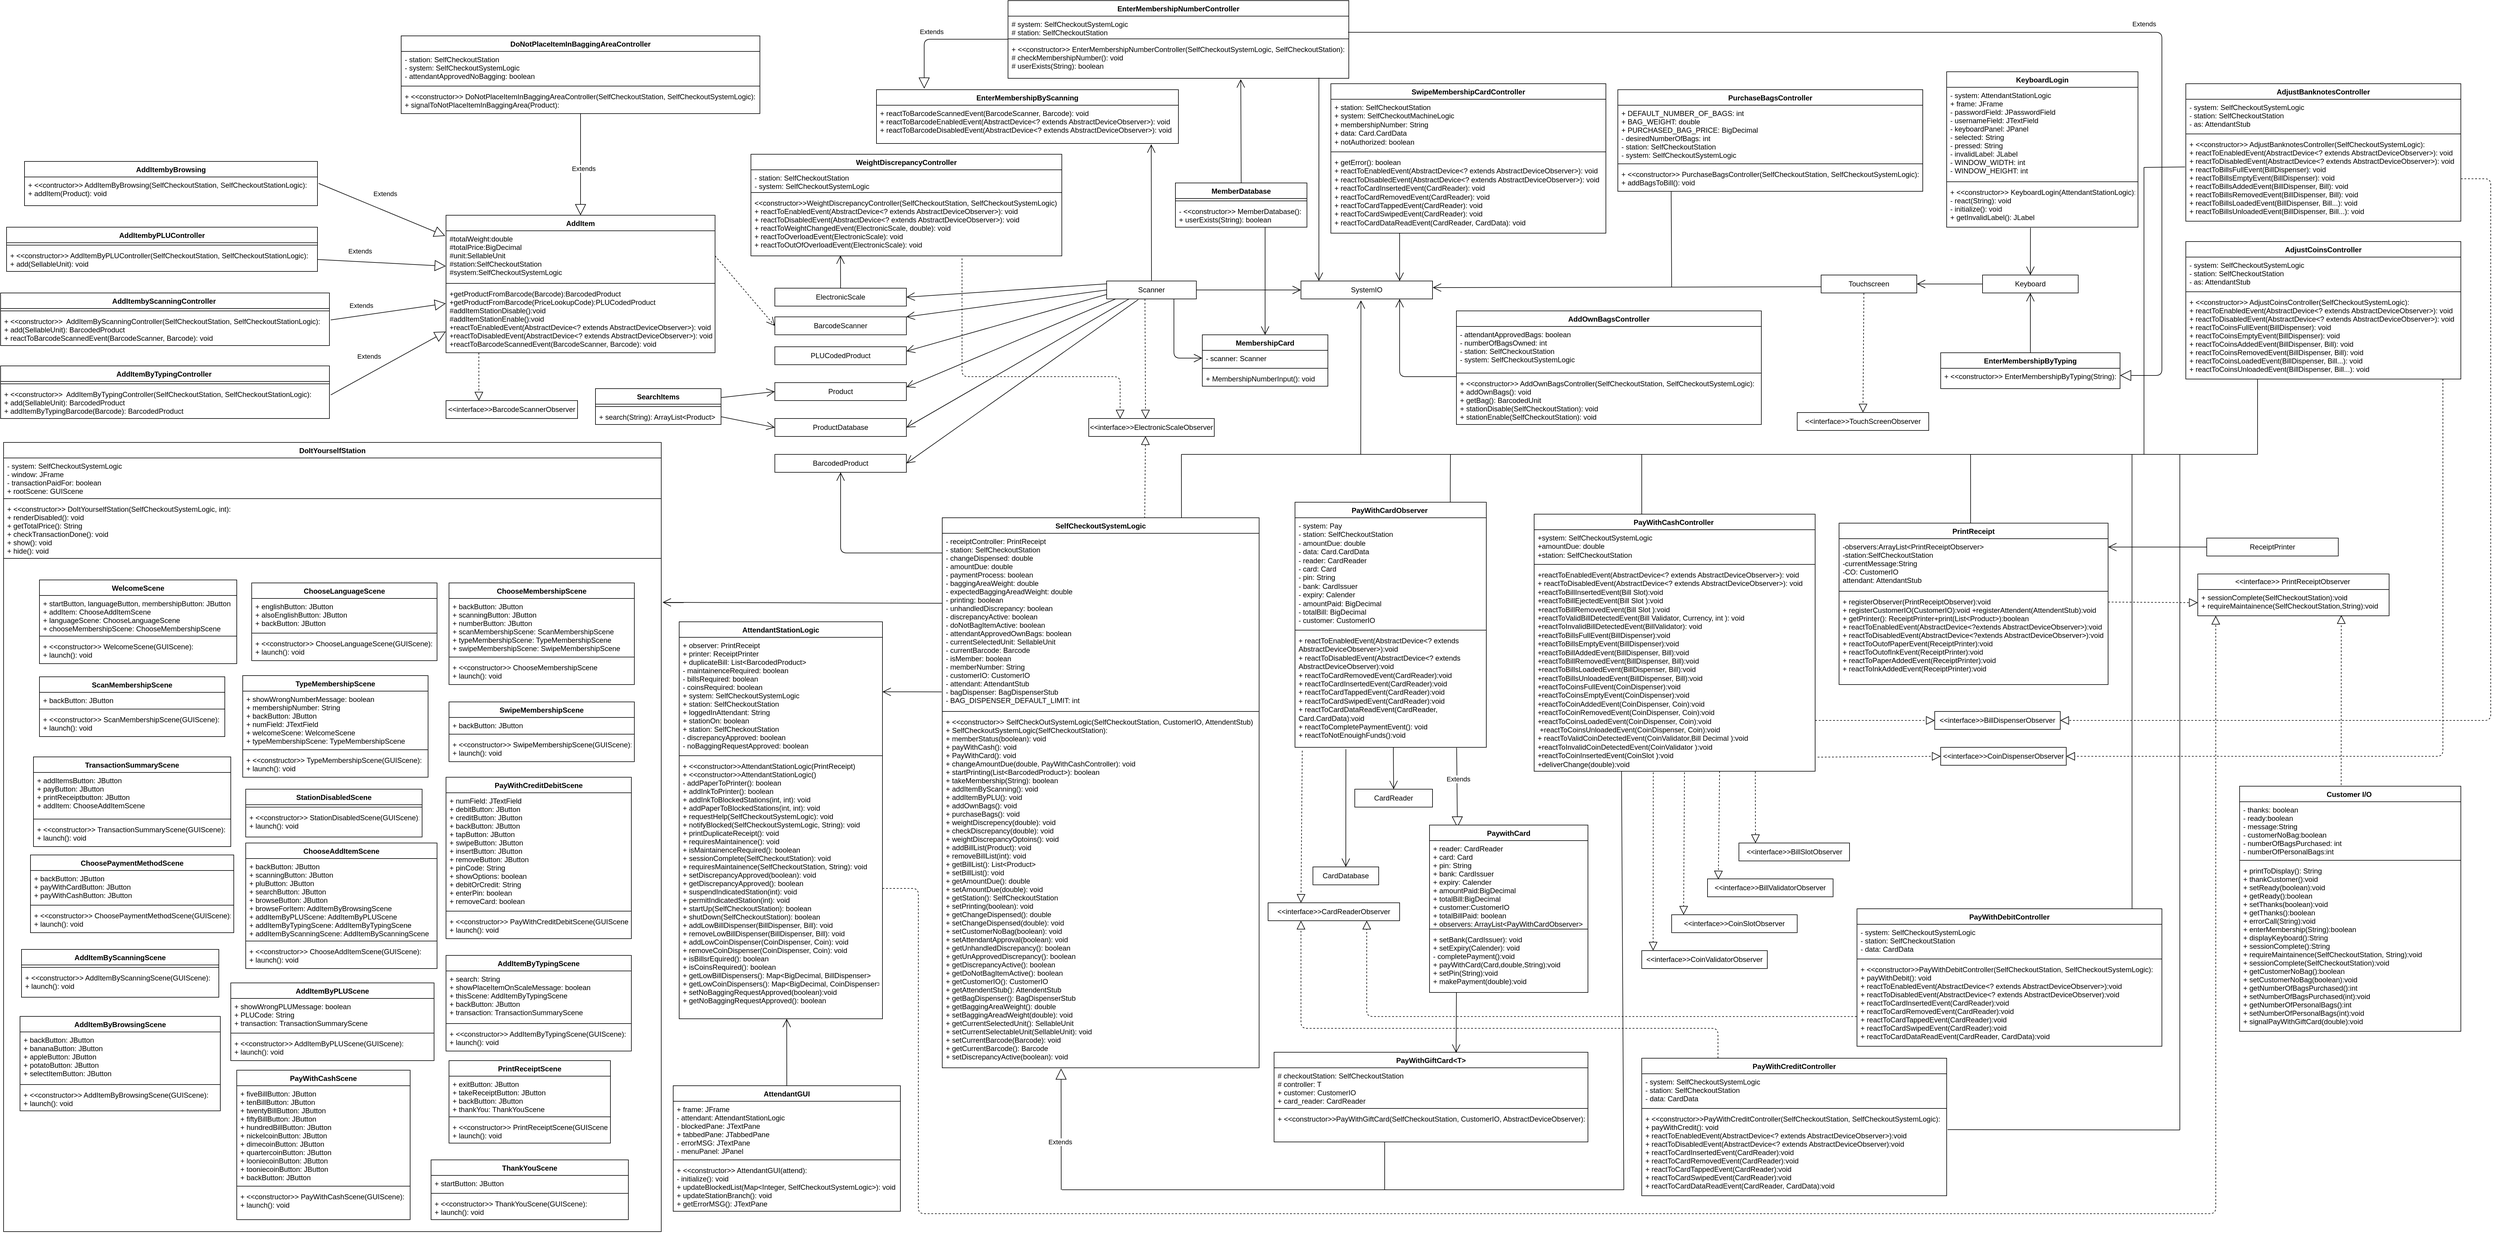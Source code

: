 <mxfile>
    <diagram name="Page-1" id="RQBquQPeKf_m36KVDCch">
        <mxGraphModel dx="5260" dy="1198" grid="1" gridSize="10" guides="1" tooltips="1" connect="1" arrows="1" fold="1" page="1" pageScale="1" pageWidth="850" pageHeight="1100" math="0" shadow="0">
            <root>
                <mxCell id="0"/>
                <mxCell id="1" parent="0"/>
                <mxCell id="323" value="DoItYourselfStation" style="swimlane;fontStyle=1;align=center;verticalAlign=top;childLayout=stackLayout;horizontal=1;startSize=26;horizontalStack=0;resizeParent=1;resizeParentMax=0;resizeLast=0;collapsible=1;marginBottom=0;movable=1;resizable=1;rotatable=1;deletable=1;editable=1;connectable=1;" vertex="1" parent="1">
                    <mxGeometry x="-2510" y="850" width="1100" height="1320" as="geometry"/>
                </mxCell>
                <mxCell id="324" value="- system: SelfCheckoutSystemLogic&#10;- window: JFrame&#10;- transactionPaidFor: boolean&#10;+ rootScene: GUIScene" style="text;strokeColor=none;fillColor=none;align=left;verticalAlign=top;spacingLeft=4;spacingRight=4;overflow=hidden;rotatable=0;points=[[0,0.5],[1,0.5]];portConstraint=eastwest;" vertex="1" parent="323">
                    <mxGeometry y="26" width="1100" height="64" as="geometry"/>
                </mxCell>
                <mxCell id="325" value="" style="line;strokeWidth=1;fillColor=none;align=left;verticalAlign=middle;spacingTop=-1;spacingLeft=3;spacingRight=3;rotatable=0;labelPosition=right;points=[];portConstraint=eastwest;strokeColor=inherit;" vertex="1" parent="323">
                    <mxGeometry y="90" width="1100" height="8" as="geometry"/>
                </mxCell>
                <mxCell id="326" value="+ &lt;&lt;constructor&gt;&gt; DoItYourselfStation(SelfCheckoutSystemLogic, int):&#10;+ renderDisabled(): void&#10;+ getTotalPrice(): String&#10;+ checkTransactionDone(): void&#10;+ show(): void&#10;+ hide(): void&#10;" style="text;strokeColor=none;fillColor=none;align=left;verticalAlign=top;spacingLeft=4;spacingRight=4;overflow=hidden;rotatable=0;points=[[0,0.5],[1,0.5]];portConstraint=eastwest;" vertex="1" parent="323">
                    <mxGeometry y="98" width="1100" height="92" as="geometry"/>
                </mxCell>
                <mxCell id="410" value="" style="line;strokeWidth=1;fillColor=none;align=left;verticalAlign=middle;spacingTop=-1;spacingLeft=3;spacingRight=3;rotatable=0;labelPosition=right;points=[];portConstraint=eastwest;strokeColor=inherit;" vertex="1" parent="323">
                    <mxGeometry y="190" width="1100" height="8" as="geometry"/>
                </mxCell>
                <mxCell id="411" value="    " style="text;strokeColor=none;fillColor=none;align=left;verticalAlign=top;spacingLeft=4;spacingRight=4;overflow=hidden;rotatable=0;points=[[0,0.5],[1,0.5]];portConstraint=eastwest;" vertex="1" parent="323">
                    <mxGeometry y="198" width="1100" height="1122" as="geometry"/>
                </mxCell>
                <mxCell id="rbIvF8NXg5_nIMB_-0TL-6" value="PayWithCashController&amp;nbsp;" style="swimlane;fontStyle=1;align=center;verticalAlign=top;childLayout=stackLayout;horizontal=1;startSize=26;horizontalStack=0;resizeParent=1;resizeParentMax=0;resizeLast=0;collapsible=1;marginBottom=0;whiteSpace=wrap;html=1;" parent="1" vertex="1">
                    <mxGeometry x="50" y="970" width="470" height="430" as="geometry"/>
                </mxCell>
                <mxCell id="rbIvF8NXg5_nIMB_-0TL-7" value="+system: SelfCheckoutSystemLogic&lt;br&gt;+amountDue: double&lt;br&gt;+station: SelfCheckoutStation" style="text;strokeColor=none;fillColor=none;align=left;verticalAlign=top;spacingLeft=4;spacingRight=4;overflow=hidden;rotatable=0;points=[[0,0.5],[1,0.5]];portConstraint=eastwest;whiteSpace=wrap;html=1;" parent="rbIvF8NXg5_nIMB_-0TL-6" vertex="1">
                    <mxGeometry y="26" width="470" height="54" as="geometry"/>
                </mxCell>
                <mxCell id="rbIvF8NXg5_nIMB_-0TL-8" value="" style="line;strokeWidth=1;fillColor=none;align=left;verticalAlign=middle;spacingTop=-1;spacingLeft=3;spacingRight=3;rotatable=0;labelPosition=right;points=[];portConstraint=eastwest;strokeColor=inherit;" parent="rbIvF8NXg5_nIMB_-0TL-6" vertex="1">
                    <mxGeometry y="80" width="470" height="8" as="geometry"/>
                </mxCell>
                <mxCell id="rbIvF8NXg5_nIMB_-0TL-9" value="+reactToEnabledEvent(AbstractDevice&amp;lt;? extends AbstractDeviceObserver&amp;gt;): void&amp;nbsp;&lt;br&gt;+ reactToDisabledEvent(AbstractDevice&amp;lt;? extends AbstractDeviceObserver&amp;gt;): void&amp;nbsp;&lt;br&gt;+reactToBillInsertedEvent(Bill Slot):void&lt;br&gt;+reactToBillEjectedEvent(Bill Slot ):void&lt;br&gt;+reactToBillRemovedEvent(Bill Slot ):void&lt;br&gt;+reactToValidBillDetectedEvent(Bill Validator, Currency, int ): void&amp;nbsp;&lt;br&gt;+reactToInvalidBillDetectedEvent(BillValidator): void&amp;nbsp;&lt;br&gt;+reactToBillsFullEvent(BillDispenser):void&lt;br&gt;+reactToBillsEmptyEvent(BillDispenser):void&amp;nbsp;&lt;br&gt;+reactToBillAddedEvent(BillDispenser, Bill):void&lt;br&gt;+reactToBillRemovedEvent(BillDispenser, Bill):void&lt;br&gt;+reactToBillsLoadedEvent(BillDispenser, Bill):void&lt;br&gt;+reactToBillsUnloadedEvent(BillDispenser, Bill):void&lt;br&gt;+reactToCoinsFullEvent(CoinDispenser):void&lt;br&gt;+reactToCoinsEmptyEvent(CoinDispenser):void&lt;br&gt;+reactToCoinAddedEvent(CoinDispenser, Coin):void&lt;br&gt;+reactToCoinRemovedEvent(CoinDispenser, Coin):void&lt;br&gt;+reactToCoinsLoadedEvent(CoinDispenser, Coin):void&amp;nbsp;&lt;br&gt;&amp;nbsp;+reactToCoinsUnloadedEvent(CoinDispenser, Coin):void&lt;br&gt;+ reactToValidCoinDetectedEvent(CoinValidator,Bill Decimal ):void&amp;nbsp;&lt;br&gt;+reactToInvalidCoinDetectedEvent(CoinValidator ):void&amp;nbsp;&lt;br&gt;+reactToCoinInsertedEvent(CoinSlot ):void&lt;br&gt;+deliverChange(double):void&amp;nbsp;&amp;nbsp;&lt;br&gt;&amp;nbsp;&lt;br&gt;&amp;nbsp;&lt;br&gt;&amp;nbsp;" style="text;strokeColor=none;fillColor=none;align=left;verticalAlign=top;spacingLeft=4;spacingRight=4;overflow=hidden;rotatable=0;points=[[0,0.5],[1,0.5]];portConstraint=eastwest;whiteSpace=wrap;html=1;" parent="rbIvF8NXg5_nIMB_-0TL-6" vertex="1">
                    <mxGeometry y="88" width="470" height="342" as="geometry"/>
                </mxCell>
                <mxCell id="15" value="&amp;lt;&amp;lt;interface&amp;gt;&amp;gt;TouchScreenObserver" style="rounded=0;whiteSpace=wrap;html=1;" parent="1" vertex="1">
                    <mxGeometry x="490" y="800" width="220" height="30" as="geometry"/>
                </mxCell>
                <mxCell id="19" value="SystemIO" style="rounded=0;whiteSpace=wrap;html=1;" parent="1" vertex="1">
                    <mxGeometry x="-340" y="580" width="220" height="30" as="geometry"/>
                </mxCell>
                <mxCell id="20" value="Product" style="rounded=0;whiteSpace=wrap;html=1;" parent="1" vertex="1">
                    <mxGeometry x="-1220" y="750" width="220" height="30" as="geometry"/>
                </mxCell>
                <mxCell id="21" value="PLUCodedProduct" style="rounded=0;whiteSpace=wrap;html=1;" parent="1" vertex="1">
                    <mxGeometry x="-1220" y="690" width="220" height="30" as="geometry"/>
                </mxCell>
                <mxCell id="23" value="BarcodeScanner" style="rounded=0;whiteSpace=wrap;html=1;" parent="1" vertex="1">
                    <mxGeometry x="-1220" y="640" width="220" height="30" as="geometry"/>
                </mxCell>
                <mxCell id="24" value="ElectronicScale" style="rounded=0;whiteSpace=wrap;html=1;" parent="1" vertex="1">
                    <mxGeometry x="-1220" y="592" width="220" height="30" as="geometry"/>
                </mxCell>
                <mxCell id="25" value="ProductDatabase" style="rounded=0;whiteSpace=wrap;html=1;" parent="1" vertex="1">
                    <mxGeometry x="-1220" y="810" width="220" height="30" as="geometry"/>
                </mxCell>
                <mxCell id="26" value="&amp;lt;&amp;lt;interface&amp;gt;&amp;gt;ElectronicScaleObserver" style="rounded=0;whiteSpace=wrap;html=1;" parent="1" vertex="1">
                    <mxGeometry x="-695" y="810" width="210" height="30" as="geometry"/>
                </mxCell>
                <mxCell id="27" value="" style="endArrow=block;dashed=1;endFill=0;endSize=12;html=1;entryX=0.5;entryY=0;entryDx=0;entryDy=0;exitX=0.447;exitY=1.018;exitDx=0;exitDy=0;exitPerimeter=0;" parent="1" source="268" target="15" edge="1">
                    <mxGeometry width="160" relative="1" as="geometry">
                        <mxPoint x="600" y="650" as="sourcePoint"/>
                        <mxPoint x="870" y="530" as="targetPoint"/>
                    </mxGeometry>
                </mxCell>
                <mxCell id="28" value="" style="endArrow=open;endFill=1;endSize=12;html=1;entryX=0;entryY=0.5;entryDx=0;entryDy=0;exitX=0;exitY=0.5;exitDx=0;exitDy=0;" parent="1" edge="1" source="231">
                    <mxGeometry width="160" relative="1" as="geometry">
                        <mxPoint x="820" y="584.01" as="sourcePoint"/>
                        <mxPoint x="690" y="585" as="targetPoint"/>
                    </mxGeometry>
                </mxCell>
                <mxCell id="29" value="" style="endArrow=open;endFill=1;endSize=12;html=1;exitX=0;exitY=0.656;exitDx=0;exitDy=0;exitPerimeter=0;entryX=1.002;entryY=0.367;entryDx=0;entryDy=0;entryPerimeter=0;" parent="1" source="268" target="19" edge="1">
                    <mxGeometry width="160" relative="1" as="geometry">
                        <mxPoint x="520.0" y="590.01" as="sourcePoint"/>
                        <mxPoint x="-120" y="590" as="targetPoint"/>
                    </mxGeometry>
                </mxCell>
                <mxCell id="30" value="" style="endArrow=block;dashed=1;endFill=0;endSize=12;html=1;exitX=0.427;exitY=1.013;exitDx=0;exitDy=0;exitPerimeter=0;" parent="1" edge="1" source="269">
                    <mxGeometry width="160" relative="1" as="geometry">
                        <mxPoint x="-600" y="638" as="sourcePoint"/>
                        <mxPoint x="-600" y="810" as="targetPoint"/>
                    </mxGeometry>
                </mxCell>
                <mxCell id="31" value="" style="endArrow=open;endFill=1;endSize=12;html=1;exitX=1;exitY=0.5;exitDx=0;exitDy=0;entryX=0;entryY=0.5;entryDx=0;entryDy=0;" parent="1" source="269" target="19" edge="1">
                    <mxGeometry width="160" relative="1" as="geometry">
                        <mxPoint x="-510" y="591" as="sourcePoint"/>
                        <mxPoint x="-360" y="590" as="targetPoint"/>
                    </mxGeometry>
                </mxCell>
                <mxCell id="32" value="" style="endArrow=open;endFill=1;endSize=12;html=1;exitX=0.1;exitY=1;exitDx=0;exitDy=0;entryX=1;entryY=0.25;entryDx=0;entryDy=0;exitPerimeter=0;" parent="1" source="269" target="20" edge="1">
                    <mxGeometry width="160" relative="1" as="geometry">
                        <mxPoint x="-670.16" y="604.572" as="sourcePoint"/>
                        <mxPoint x="-710" y="530" as="targetPoint"/>
                    </mxGeometry>
                </mxCell>
                <mxCell id="33" value="" style="endArrow=open;endFill=1;endSize=12;html=1;entryX=1;entryY=0.25;entryDx=0;entryDy=0;exitX=0;exitY=0.75;exitDx=0;exitDy=0;" parent="1" source="269" target="21" edge="1">
                    <mxGeometry width="160" relative="1" as="geometry">
                        <mxPoint x="-670" y="617" as="sourcePoint"/>
                        <mxPoint x="-340" y="610" as="targetPoint"/>
                    </mxGeometry>
                </mxCell>
                <mxCell id="34" value="" style="endArrow=open;endFill=1;endSize=12;html=1;entryX=1;entryY=0;entryDx=0;entryDy=0;exitX=0;exitY=0.5;exitDx=0;exitDy=0;" parent="1" target="23" edge="1" source="269">
                    <mxGeometry width="160" relative="1" as="geometry">
                        <mxPoint x="-670" y="629.75" as="sourcePoint"/>
                        <mxPoint x="-1000" y="780" as="targetPoint"/>
                    </mxGeometry>
                </mxCell>
                <mxCell id="35" value="" style="endArrow=open;endFill=1;endSize=12;html=1;entryX=1;entryY=0.5;entryDx=0;entryDy=0;exitX=0.011;exitY=0.156;exitDx=0;exitDy=0;exitPerimeter=0;" parent="1" target="24" edge="1" source="269">
                    <mxGeometry width="160" relative="1" as="geometry">
                        <mxPoint x="-670" y="590" as="sourcePoint"/>
                        <mxPoint x="-980" y="810" as="targetPoint"/>
                    </mxGeometry>
                </mxCell>
                <mxCell id="36" value="" style="endArrow=open;endFill=1;endSize=12;html=1;entryX=1;entryY=0.5;entryDx=0;entryDy=0;exitX=0.25;exitY=1;exitDx=0;exitDy=0;" parent="1" source="269" target="25" edge="1">
                    <mxGeometry width="160" relative="1" as="geometry">
                        <mxPoint x="-637" y="639" as="sourcePoint"/>
                        <mxPoint x="-980" y="800" as="targetPoint"/>
                    </mxGeometry>
                </mxCell>
                <mxCell id="39" value="BarcodedProduct" style="rounded=0;whiteSpace=wrap;html=1;" parent="1" vertex="1">
                    <mxGeometry x="-1220" y="870" width="220" height="30" as="geometry"/>
                </mxCell>
                <mxCell id="40" value="" style="endArrow=block;dashed=1;endFill=0;endSize=12;html=1;entryX=0.452;entryY=0.986;entryDx=0;entryDy=0;exitX=0.639;exitY=0.001;exitDx=0;exitDy=0;exitPerimeter=0;entryPerimeter=0;" parent="1" source="224" target="26" edge="1">
                    <mxGeometry width="160" relative="1" as="geometry">
                        <mxPoint x="-599.84" y="970" as="sourcePoint"/>
                        <mxPoint x="-650" y="942" as="targetPoint"/>
                    </mxGeometry>
                </mxCell>
                <mxCell id="41" value="" style="endArrow=open;endFill=1;endSize=12;html=1;entryX=0.5;entryY=1;entryDx=0;entryDy=0;exitX=0;exitY=0.112;exitDx=0;exitDy=0;exitPerimeter=0;edgeStyle=orthogonalEdgeStyle;" parent="1" source="225" target="39" edge="1">
                    <mxGeometry width="160" relative="1" as="geometry">
                        <mxPoint x="-982.7" y="1048.12" as="sourcePoint"/>
                        <mxPoint x="-920" y="1022.84" as="targetPoint"/>
                    </mxGeometry>
                </mxCell>
                <mxCell id="46" value="PayWithCardObserver&amp;nbsp;" style="swimlane;fontStyle=1;align=center;verticalAlign=top;childLayout=stackLayout;horizontal=1;startSize=26;horizontalStack=0;resizeParent=1;resizeParentMax=0;resizeLast=0;collapsible=1;marginBottom=0;whiteSpace=wrap;html=1;" parent="1" vertex="1">
                    <mxGeometry x="-350" y="950" width="320" height="410" as="geometry"/>
                </mxCell>
                <mxCell id="47" value="- system: Pay&lt;br&gt;- station: SelfCheckoutStation&lt;br&gt;- amountDue: double&lt;br&gt;- data: Card.CardData&lt;br&gt;- reader: CardReader&lt;br&gt;- card: Card&lt;br&gt;- pin: String&lt;br&gt;- bank: CardIssuer&lt;br&gt;- expiry: Calender&amp;nbsp;&lt;br&gt;- amountPaid: BigDecimal&lt;br&gt;- totalBill: BigDecimal&lt;br&gt;- customer: CustomerIO" style="text;strokeColor=none;fillColor=none;align=left;verticalAlign=top;spacingLeft=4;spacingRight=4;overflow=hidden;rotatable=0;points=[[0,0.5],[1,0.5]];portConstraint=eastwest;whiteSpace=wrap;html=1;" parent="46" vertex="1">
                    <mxGeometry y="26" width="320" height="184" as="geometry"/>
                </mxCell>
                <mxCell id="48" value="" style="line;strokeWidth=1;fillColor=none;align=left;verticalAlign=middle;spacingTop=-1;spacingLeft=3;spacingRight=3;rotatable=0;labelPosition=right;points=[];portConstraint=eastwest;strokeColor=inherit;" parent="46" vertex="1">
                    <mxGeometry y="210" width="320" height="8" as="geometry"/>
                </mxCell>
                <mxCell id="49" value="+ reactToEnabledEvent(AbstractDevice&amp;lt;? extends AbstractDeviceObserver&amp;gt;):void&lt;br&gt;+ reactToDisabledEvent(AbstractDevice&amp;lt;? extends AbstractDeviceObserver):void&lt;br&gt;+ reactToCardRemovedEvent(CardReader):void&lt;br&gt;+ reactToCardInsertedEvent(CardReader):void&lt;br&gt;+ reactToCardTappedEvent(CardReader):void&lt;br&gt;+ reactToCardSwipedEvent(CardReader):void&lt;br&gt;+ reactToCardDataReadEvent(CardReader,&lt;br&gt;Card.CardData):void&lt;br&gt;+ reactToCompletePaymentEvent(): void&lt;br&gt;+ reactToNotEnouighFunds():void&amp;nbsp;" style="text;strokeColor=none;fillColor=none;align=left;verticalAlign=top;spacingLeft=4;spacingRight=4;overflow=hidden;rotatable=0;points=[[0,0.5],[1,0.5]];portConstraint=eastwest;whiteSpace=wrap;html=1;" parent="46" vertex="1">
                    <mxGeometry y="218" width="320" height="192" as="geometry"/>
                </mxCell>
                <mxCell id="50" value="SwipeMembershipCardController" style="swimlane;fontStyle=1;align=center;verticalAlign=top;childLayout=stackLayout;horizontal=1;startSize=26;horizontalStack=0;resizeParent=1;resizeParentMax=0;resizeLast=0;collapsible=1;marginBottom=0;whiteSpace=wrap;html=1;" parent="1" vertex="1">
                    <mxGeometry x="-290" y="250" width="460" height="250" as="geometry"/>
                </mxCell>
                <mxCell id="51" value="+ station: SelfCheckoutStation&lt;br&gt;+ system: SelfCheckoutMachineLogic&lt;br&gt;+ membershipNumber: String&lt;br&gt;+ data: Card.CardData&lt;br&gt;+ notAuthorized: boolean" style="text;strokeColor=none;fillColor=none;align=left;verticalAlign=top;spacingLeft=4;spacingRight=4;overflow=hidden;rotatable=0;points=[[0,0.5],[1,0.5]];portConstraint=eastwest;whiteSpace=wrap;html=1;" parent="50" vertex="1">
                    <mxGeometry y="26" width="460" height="84" as="geometry"/>
                </mxCell>
                <mxCell id="52" value="" style="line;strokeWidth=1;fillColor=none;align=left;verticalAlign=middle;spacingTop=-1;spacingLeft=3;spacingRight=3;rotatable=0;labelPosition=right;points=[];portConstraint=eastwest;strokeColor=inherit;" parent="50" vertex="1">
                    <mxGeometry y="110" width="460" height="8" as="geometry"/>
                </mxCell>
                <mxCell id="53" value="+ getError(): boolean&lt;br&gt;+ reactToEnabledEvent(AbstractDevice&amp;lt;? extends AbstractDeviceObserver&amp;gt;): void&lt;br&gt;+ reactToDisabledEvent(AbstractDevice&amp;lt;? extends AbstractDeviceObserver&amp;gt;): void&lt;br&gt;+ reactToCardInsertedEvent(CardReader): void&lt;br&gt;+ reactToCardRemovedEvent(CardReader): void&lt;br&gt;+ reactToCardTappedEvent(CardReader): void&lt;br&gt;+ reactToCardSwipedEvent(CardReader): void&lt;br&gt;+ reactToCardDataReadEvent(CardReader, CardData): void" style="text;strokeColor=none;fillColor=none;align=left;verticalAlign=top;spacingLeft=4;spacingRight=4;overflow=hidden;rotatable=0;points=[[0,0.5],[1,0.5]];portConstraint=eastwest;whiteSpace=wrap;html=1;" parent="50" vertex="1">
                    <mxGeometry y="118" width="460" height="132" as="geometry"/>
                </mxCell>
                <mxCell id="54" value="" style="endArrow=open;endFill=1;endSize=12;html=1;entryX=0.75;entryY=0;entryDx=0;entryDy=0;" parent="1" target="19" edge="1">
                    <mxGeometry width="160" relative="1" as="geometry">
                        <mxPoint x="-175" y="500" as="sourcePoint"/>
                        <mxPoint x="-350" y="600" as="targetPoint"/>
                        <Array as="points"/>
                    </mxGeometry>
                </mxCell>
                <mxCell id="55" value="" style="endArrow=none;html=1;" parent="1" edge="1">
                    <mxGeometry width="50" height="50" relative="1" as="geometry">
                        <mxPoint x="-540" y="870" as="sourcePoint"/>
                        <mxPoint x="1260" y="870" as="targetPoint"/>
                    </mxGeometry>
                </mxCell>
                <mxCell id="58" value="" style="endArrow=none;html=1;exitX=0.489;exitY=0.019;exitDx=0;exitDy=0;exitPerimeter=0;" parent="1" source="169" edge="1">
                    <mxGeometry width="50" height="50" relative="1" as="geometry">
                        <mxPoint x="780" y="980" as="sourcePoint"/>
                        <mxPoint x="780" y="870" as="targetPoint"/>
                        <Array as="points"/>
                    </mxGeometry>
                </mxCell>
                <mxCell id="59" value="" style="endArrow=none;html=1;exitX=0.755;exitY=0.004;exitDx=0;exitDy=0;exitPerimeter=0;" parent="1" source="224" edge="1">
                    <mxGeometry width="50" height="50" relative="1" as="geometry">
                        <mxPoint x="-540" y="970" as="sourcePoint"/>
                        <mxPoint x="-540" y="870" as="targetPoint"/>
                    </mxGeometry>
                </mxCell>
                <mxCell id="61" value="" style="endArrow=none;html=1;exitX=0.383;exitY=0;exitDx=0;exitDy=0;exitPerimeter=0;" parent="1" source="rbIvF8NXg5_nIMB_-0TL-6" edge="1">
                    <mxGeometry width="50" height="50" relative="1" as="geometry">
                        <mxPoint x="210" y="930" as="sourcePoint"/>
                        <mxPoint x="230" y="870" as="targetPoint"/>
                        <Array as="points">
                            <mxPoint x="230" y="940"/>
                        </Array>
                    </mxGeometry>
                </mxCell>
                <mxCell id="65" value="&amp;lt;&amp;lt;interface&amp;gt;&amp;gt; PrintReceiptObserver&amp;nbsp;" style="swimlane;fontStyle=0;childLayout=stackLayout;horizontal=1;startSize=26;fillColor=none;horizontalStack=0;resizeParent=1;resizeParentMax=0;resizeLast=0;collapsible=1;marginBottom=0;html=1;" parent="1" vertex="1">
                    <mxGeometry x="1160" y="1070" width="320" height="70" as="geometry"/>
                </mxCell>
                <mxCell id="66" value="+ sessionComplete(SelfCheckoutStation):void&amp;nbsp;&lt;br&gt;+ requireMaintainence(SelfCheckoutStation,String):void&amp;nbsp;" style="text;strokeColor=none;fillColor=none;align=left;verticalAlign=top;spacingLeft=4;spacingRight=4;overflow=hidden;rotatable=0;points=[[0,0.5],[1,0.5]];portConstraint=eastwest;whiteSpace=wrap;html=1;" parent="65" vertex="1">
                    <mxGeometry y="26" width="320" height="44" as="geometry"/>
                </mxCell>
                <mxCell id="70" value="" style="endArrow=open;endFill=1;endSize=12;html=1;exitX=-0.002;exitY=0.902;exitDx=0;exitDy=0;exitPerimeter=0;entryX=1;entryY=0.47;entryDx=0;entryDy=0;entryPerimeter=0;" parent="1" source="225" edge="1" target="221">
                    <mxGeometry width="160" relative="1" as="geometry">
                        <mxPoint x="-944" y="1267" as="sourcePoint"/>
                        <mxPoint x="-1120" y="1267.5" as="targetPoint"/>
                        <Array as="points"/>
                    </mxGeometry>
                </mxCell>
                <mxCell id="75" value="Customer I/O " style="swimlane;fontStyle=1;align=center;verticalAlign=top;childLayout=stackLayout;horizontal=1;startSize=26;horizontalStack=0;resizeParent=1;resizeParentMax=0;resizeLast=0;collapsible=1;marginBottom=0;" parent="1" vertex="1">
                    <mxGeometry x="1230" y="1425" width="370" height="410" as="geometry"/>
                </mxCell>
                <mxCell id="76" value="- thanks: boolean &#10;- ready:boolean&#10;- message:String &#10;- customerNoBag:boolean &#10;- numberOfBagsPurchased: int &#10;- numberOfPersonalBags:int&#10;" style="text;strokeColor=none;fillColor=none;align=left;verticalAlign=top;spacingLeft=4;spacingRight=4;overflow=hidden;rotatable=0;points=[[0,0.5],[1,0.5]];portConstraint=eastwest;" parent="75" vertex="1">
                    <mxGeometry y="26" width="370" height="94" as="geometry"/>
                </mxCell>
                <mxCell id="77" value="" style="line;strokeWidth=1;fillColor=none;align=left;verticalAlign=middle;spacingTop=-1;spacingLeft=3;spacingRight=3;rotatable=0;labelPosition=right;points=[];portConstraint=eastwest;strokeColor=inherit;" parent="75" vertex="1">
                    <mxGeometry y="120" width="370" height="8" as="geometry"/>
                </mxCell>
                <mxCell id="78" value="+ printToDisplay(): String &#10;+ thankCustomer():void &#10;+ setReady(boolean):void &#10;+ getReady():boolean &#10;+ setThanks(boolean):void &#10;+ getThanks():boolean &#10;+ errorCall(String):void &#10;+ enterMembership(String):boolean &#10;+ displayKeyboard():String &#10;+ sessionComplete():String &#10;+ requireMaintainence(SelfCheckoutStation, String):void &#10;+ sessionComplete(SelfCheckoutStation):void &#10;+ getCustomerNoBag():boolean &#10;+ setCustomerNoBag(boolean):void &#10;+ getNumberOfBagsPurchased():int &#10;+ setNumberOfBagsPurchased(int):void &#10;+ getNumberOfPersonalBags():int &#10;+ setNumberOfPersonalBags(int):void &#10;+ signalPayWithGiftCard(double):void  &#10; &#10;&#10;" style="text;strokeColor=none;fillColor=none;align=left;verticalAlign=top;spacingLeft=4;spacingRight=4;overflow=hidden;rotatable=0;points=[[0,0.5],[1,0.5]];portConstraint=eastwest;" parent="75" vertex="1">
                    <mxGeometry y="128" width="370" height="282" as="geometry"/>
                </mxCell>
                <mxCell id="93" value="AddItembyPLUController" style="swimlane;fontStyle=1;align=center;verticalAlign=top;childLayout=stackLayout;horizontal=1;startSize=26;horizontalStack=0;resizeParent=1;resizeParentMax=0;resizeLast=0;collapsible=1;marginBottom=0;" parent="1" vertex="1">
                    <mxGeometry x="-2505" y="490" width="520" height="74" as="geometry">
                        <mxRectangle x="-2310" y="730" width="180" height="30" as="alternateBounds"/>
                    </mxGeometry>
                </mxCell>
                <mxCell id="95" value="" style="line;strokeWidth=1;fillColor=none;align=left;verticalAlign=middle;spacingTop=-1;spacingLeft=3;spacingRight=3;rotatable=0;labelPosition=right;points=[];portConstraint=eastwest;strokeColor=inherit;" parent="93" vertex="1">
                    <mxGeometry y="26" width="520" height="8" as="geometry"/>
                </mxCell>
                <mxCell id="96" value="+ &lt;&lt;constructor&gt;&gt; AddItemByPLUController(SelfCheckoutStation, SelfCheckoutStationLogic): &#10;+ add(SellableUnit): void" style="text;strokeColor=none;fillColor=none;align=left;verticalAlign=top;spacingLeft=4;spacingRight=4;overflow=hidden;rotatable=0;points=[[0,0.5],[1,0.5]];portConstraint=eastwest;" parent="93" vertex="1">
                    <mxGeometry y="34" width="520" height="40" as="geometry"/>
                </mxCell>
                <mxCell id="97" value="AddItembyScanningController " style="swimlane;fontStyle=1;align=center;verticalAlign=top;childLayout=stackLayout;horizontal=1;startSize=26;horizontalStack=0;resizeParent=1;resizeParentMax=0;resizeLast=0;collapsible=1;marginBottom=0;" parent="1" vertex="1">
                    <mxGeometry x="-2515" y="600" width="550" height="88" as="geometry">
                        <mxRectangle x="-2340" y="850" width="220" height="30" as="alternateBounds"/>
                    </mxGeometry>
                </mxCell>
                <mxCell id="99" value="" style="line;strokeWidth=1;fillColor=none;align=left;verticalAlign=middle;spacingTop=-1;spacingLeft=3;spacingRight=3;rotatable=0;labelPosition=right;points=[];portConstraint=eastwest;strokeColor=inherit;" parent="97" vertex="1">
                    <mxGeometry y="26" width="550" height="8" as="geometry"/>
                </mxCell>
                <mxCell id="100" value="+ &lt;&lt;constructor&gt;&gt;  AddItemByScanningController(SelfCheckoutStation, SelfCheckoutStationLogic):&#10;+ add(SellableUnit): BarcodedProduct&#10;+ reactToBarcodeScannedEvent(BarcodeScanner, Barcode): void" style="text;strokeColor=none;fillColor=none;align=left;verticalAlign=top;spacingLeft=4;spacingRight=4;overflow=hidden;rotatable=0;points=[[0,0.5],[1,0.5]];portConstraint=eastwest;" parent="97" vertex="1">
                    <mxGeometry y="34" width="550" height="54" as="geometry"/>
                </mxCell>
                <mxCell id="112" value="" style="endArrow=open;endSize=12;dashed=1;html=1;entryX=0;entryY=0.5;entryDx=0;entryDy=0;exitX=1;exitY=0.5;exitDx=0;exitDy=0;" parent="1" source="244" target="23" edge="1">
                    <mxGeometry x="0.576" y="15" width="160" relative="1" as="geometry">
                        <mxPoint x="-1270" y="757.32" as="sourcePoint"/>
                        <mxPoint x="-1330" y="810" as="targetPoint"/>
                        <Array as="points"/>
                        <mxPoint as="offset"/>
                    </mxGeometry>
                </mxCell>
                <mxCell id="121" value="Extends" style="endArrow=block;endSize=16;endFill=0;html=1;exitX=0.845;exitY=1.004;exitDx=0;exitDy=0;exitPerimeter=0;startArrow=none;entryX=0.176;entryY=0.015;entryDx=0;entryDy=0;entryPerimeter=0;" parent="1" source="49" target="155" edge="1">
                    <mxGeometry x="-0.21" y="2" width="160" relative="1" as="geometry">
                        <mxPoint x="-110" y="1440" as="sourcePoint"/>
                        <mxPoint x="-90" y="1490" as="targetPoint"/>
                        <mxPoint as="offset"/>
                    </mxGeometry>
                </mxCell>
                <mxCell id="134" value="PayWithGiftCard&lt;T&gt;" style="swimlane;fontStyle=1;align=center;verticalAlign=top;childLayout=stackLayout;horizontal=1;startSize=26;horizontalStack=0;resizeParent=1;resizeParentMax=0;resizeLast=0;collapsible=1;marginBottom=0;" parent="1" vertex="1">
                    <mxGeometry x="-385" y="1870" width="525" height="150" as="geometry"/>
                </mxCell>
                <mxCell id="135" value="# checkoutStation: SelfCheckoutStation&#10;# controller: T&#10;+ customer: CustomerIO&#10;+ card_reader: CardReader" style="text;strokeColor=none;fillColor=none;align=left;verticalAlign=top;spacingLeft=4;spacingRight=4;overflow=hidden;rotatable=0;points=[[0,0.5],[1,0.5]];portConstraint=eastwest;" parent="134" vertex="1">
                    <mxGeometry y="26" width="525" height="64" as="geometry"/>
                </mxCell>
                <mxCell id="136" value="" style="line;strokeWidth=1;fillColor=none;align=left;verticalAlign=middle;spacingTop=-1;spacingLeft=3;spacingRight=3;rotatable=0;labelPosition=right;points=[];portConstraint=eastwest;strokeColor=inherit;" parent="134" vertex="1">
                    <mxGeometry y="90" width="525" height="8" as="geometry"/>
                </mxCell>
                <mxCell id="137" value="+ &lt;&lt;constructor&gt;&gt;PayWithGiftCard(SelfCheckoutStation, CustomerIO, AbstractDeviceObserver): " style="text;strokeColor=none;fillColor=none;align=left;verticalAlign=top;spacingLeft=4;spacingRight=4;overflow=hidden;rotatable=0;points=[[0,0.5],[1,0.5]];portConstraint=eastwest;" parent="134" vertex="1">
                    <mxGeometry y="98" width="525" height="52" as="geometry"/>
                </mxCell>
                <mxCell id="139" value="AddItembyBrowsing" style="swimlane;fontStyle=1;align=center;verticalAlign=top;childLayout=stackLayout;horizontal=1;startSize=26;horizontalStack=0;resizeParent=1;resizeParentMax=0;resizeLast=0;collapsible=1;marginBottom=0;" parent="1" vertex="1">
                    <mxGeometry x="-2475" y="380" width="490" height="74" as="geometry">
                        <mxRectangle x="-1940" y="580" width="160" height="30" as="alternateBounds"/>
                    </mxGeometry>
                </mxCell>
                <mxCell id="142" value="+ &lt;&lt;contructor&gt;&gt; AddItemByBrowsing(SelfCheckoutStation, SelfCheckoutStationLogic): &#10;+ addItem(Product): void " style="text;strokeColor=none;fillColor=none;align=left;verticalAlign=top;spacingLeft=4;spacingRight=4;overflow=hidden;rotatable=0;points=[[0,0.5],[1,0.5]];portConstraint=eastwest;" parent="139" vertex="1">
                    <mxGeometry y="26" width="490" height="48" as="geometry"/>
                </mxCell>
                <mxCell id="143" value="Extends" style="endArrow=block;endSize=16;endFill=0;html=1;exitX=1.004;exitY=0.224;exitDx=0;exitDy=0;exitPerimeter=0;startArrow=none;entryX=-0.003;entryY=0.102;entryDx=0;entryDy=0;entryPerimeter=0;" parent="1" source="142" target="244" edge="1">
                    <mxGeometry x="-0.056" y="26" width="160" relative="1" as="geometry">
                        <mxPoint x="-1820" y="715.268" as="sourcePoint"/>
                        <mxPoint x="-1730" y="712.8" as="targetPoint"/>
                        <mxPoint x="1" as="offset"/>
                    </mxGeometry>
                </mxCell>
                <mxCell id="144" value="Extends" style="endArrow=block;endSize=16;endFill=0;html=1;exitX=1;exitY=0.5;exitDx=0;exitDy=0;startArrow=none;entryX=-0.001;entryY=0.704;entryDx=0;entryDy=0;entryPerimeter=0;" parent="1" target="244" edge="1" source="96">
                    <mxGeometry x="-0.344" y="18" width="160" relative="1" as="geometry">
                        <mxPoint x="-1920.0" y="749" as="sourcePoint"/>
                        <mxPoint x="-1720" y="580" as="targetPoint"/>
                        <mxPoint as="offset"/>
                    </mxGeometry>
                </mxCell>
                <mxCell id="146" value="AddItemByTypingController " style="swimlane;fontStyle=1;align=center;verticalAlign=top;childLayout=stackLayout;horizontal=1;startSize=26;horizontalStack=0;resizeParent=1;resizeParentMax=0;resizeLast=0;collapsible=1;marginBottom=0;movable=1;resizable=1;rotatable=1;deletable=1;editable=1;connectable=1;" parent="1" vertex="1">
                    <mxGeometry x="-2515" y="722" width="550" height="88" as="geometry">
                        <mxRectangle x="-1990" y="940" width="200" height="30" as="alternateBounds"/>
                    </mxGeometry>
                </mxCell>
                <mxCell id="147" value="" style="line;strokeWidth=1;fillColor=none;align=left;verticalAlign=middle;spacingTop=-1;spacingLeft=3;spacingRight=3;rotatable=0;labelPosition=right;points=[];portConstraint=eastwest;strokeColor=inherit;" parent="146" vertex="1">
                    <mxGeometry y="26" width="550" height="8" as="geometry"/>
                </mxCell>
                <mxCell id="148" value="+ &lt;&lt;constructor&gt;&gt;  AddItemByTypingController(SelfCheckoutStation, SelfCheckoutStationLogic):&#10;+ add(SellableUnit): BarcodedProduct&#10;+ addItemByTypingBarcode(Barcode): BarcodedProduct" style="text;strokeColor=none;fillColor=none;align=left;verticalAlign=top;spacingLeft=4;spacingRight=4;overflow=hidden;rotatable=0;points=[[0,0.5],[1,0.5]];portConstraint=eastwest;" parent="146" vertex="1">
                    <mxGeometry y="34" width="550" height="54" as="geometry"/>
                </mxCell>
                <mxCell id="154" value="" style="endArrow=open;endFill=1;endSize=12;html=1;entryX=0.456;entryY=1.075;entryDx=0;entryDy=0;entryPerimeter=0;" parent="1" target="19" edge="1">
                    <mxGeometry width="160" relative="1" as="geometry">
                        <mxPoint x="-240" y="870" as="sourcePoint"/>
                        <mxPoint x="-235" y="700.0" as="targetPoint"/>
                    </mxGeometry>
                </mxCell>
                <mxCell id="155" value="PaywithCard" style="swimlane;fontStyle=1;align=center;verticalAlign=top;childLayout=stackLayout;horizontal=1;startSize=26;horizontalStack=0;resizeParent=1;resizeParentMax=0;resizeLast=0;collapsible=1;marginBottom=0;" parent="1" vertex="1">
                    <mxGeometry x="-125" y="1490" width="265" height="280" as="geometry">
                        <mxRectangle x="-1940" y="580" width="160" height="30" as="alternateBounds"/>
                    </mxGeometry>
                </mxCell>
                <mxCell id="118" value="+ reader: CardReader&#10;+ card: Card&#10;+ pin: String&#10;+ bank: CardIssuer&#10;+ expiry: Calender&#10;+ amountPaid:BigDecimal&#10;+ totalBill:BigDecimal&#10;+ customer:CustomerIO&#10;+ totalBillPaid: boolean &#10;+ observers: ArrayList&lt;PayWithCardObserver&gt; &#10;" style="text;strokeColor=none;fillColor=none;align=left;verticalAlign=top;spacingLeft=4;spacingRight=4;overflow=hidden;rotatable=0;points=[[0,0.5],[1,0.5]];portConstraint=eastwest;" parent="155" vertex="1">
                    <mxGeometry y="26" width="265" height="144" as="geometry"/>
                </mxCell>
                <mxCell id="157" value="" style="line;strokeWidth=1;fillColor=none;align=left;verticalAlign=middle;spacingTop=-1;spacingLeft=3;spacingRight=3;rotatable=0;labelPosition=right;points=[];portConstraint=eastwest;strokeColor=inherit;" parent="155" vertex="1">
                    <mxGeometry y="170" width="265" height="8" as="geometry"/>
                </mxCell>
                <mxCell id="158" value="+ setBank(CardIssuer): void &#10;+ setExpiry(Calender): void &#10;- completePayment():void&#10;+ payWithCard(Card,double,String):void&#10;+ setPin(String):void&#10;+ makePayment(double):void " style="text;strokeColor=none;fillColor=none;align=left;verticalAlign=top;spacingLeft=4;spacingRight=4;overflow=hidden;rotatable=0;points=[[0,0.5],[1,0.5]];portConstraint=eastwest;" parent="155" vertex="1">
                    <mxGeometry y="178" width="265" height="102" as="geometry"/>
                </mxCell>
                <mxCell id="165" value="" style="endArrow=open;endFill=1;endSize=12;html=1;exitX=0.5;exitY=0;exitDx=0;exitDy=0;entryX=0.91;entryY=1.022;entryDx=0;entryDy=0;entryPerimeter=0;" parent="1" source="269" target="167" edge="1">
                    <mxGeometry width="160" relative="1" as="geometry">
                        <mxPoint x="-590" y="552" as="sourcePoint"/>
                        <mxPoint x="-588.86" y="434.598" as="targetPoint"/>
                    </mxGeometry>
                </mxCell>
                <mxCell id="166" value="EnterMembershipByScanning" style="swimlane;fontStyle=1;childLayout=stackLayout;horizontal=1;startSize=26;fillColor=none;horizontalStack=0;resizeParent=1;resizeParentMax=0;resizeLast=0;collapsible=1;marginBottom=0;" parent="1" vertex="1">
                    <mxGeometry x="-1050" y="260" width="505" height="90" as="geometry"/>
                </mxCell>
                <mxCell id="167" value="+ reactToBarcodeScannedEvent(BarcodeScanner, Barcode): void&#10;+ reactToBarcodeEnabledEvent(AbstractDevice&lt;? extends AbstractDeviceObserver&gt;): void&#10;+ reactToBarcodeDisabledEvent(AbstractDevice&lt;? extends AbstractDeviceObserver&gt;): void" style="text;strokeColor=none;fillColor=none;align=left;verticalAlign=top;spacingLeft=4;spacingRight=4;overflow=hidden;rotatable=0;points=[[0,0.5],[1,0.5]];portConstraint=eastwest;" parent="166" vertex="1">
                    <mxGeometry y="26" width="505" height="64" as="geometry"/>
                </mxCell>
                <mxCell id="169" value="PrintReceipt" style="swimlane;fontStyle=1;align=center;verticalAlign=top;childLayout=stackLayout;horizontal=1;startSize=26;horizontalStack=0;resizeParent=1;resizeParentMax=0;resizeLast=0;collapsible=1;marginBottom=0;" parent="1" vertex="1">
                    <mxGeometry x="560" y="985" width="450" height="270" as="geometry"/>
                </mxCell>
                <mxCell id="170" value="-observers:ArrayList&lt;PrintReceiptObserver&gt;&#10;-station:SelfCheckoutStation&#10;-currentMessage:String&#10;-CO: CustomerIO&#10;attendant: AttendantStub " style="text;strokeColor=none;fillColor=none;align=left;verticalAlign=top;spacingLeft=4;spacingRight=4;overflow=hidden;rotatable=0;points=[[0,0.5],[1,0.5]];portConstraint=eastwest;" parent="169" vertex="1">
                    <mxGeometry y="26" width="450" height="84" as="geometry"/>
                </mxCell>
                <mxCell id="171" value="" style="line;strokeWidth=1;fillColor=none;align=left;verticalAlign=middle;spacingTop=-1;spacingLeft=3;spacingRight=3;rotatable=0;labelPosition=right;points=[];portConstraint=eastwest;strokeColor=inherit;" parent="169" vertex="1">
                    <mxGeometry y="110" width="450" height="8" as="geometry"/>
                </mxCell>
                <mxCell id="172" value="+ registerObserver(PrintReceiptObserver):void &#10;+ registerCustomerIO(CustomerIO):void +registerAttendent(AttendentStub):void&#10;+ getPrinter(): ReceiptPrinter+print(List&lt;Product&gt;):boolean&#10;+ reactToEnabledEvent(AbstractDevice&lt;?extends AbstractDeviceObserver&gt;):void&#10;+ reactToDisabledEvent(AbstractDevice&lt;?extends AbstractDeviceObserver&gt;):void&#10;+ reactToOutofPaperEvent(ReceiptPrinter):void&#10;+ reactToOutofInkEvent(ReceiptPrinter):void&#10;+ reactToPaperAddedEvent(ReceiptPrinter):void&#10;+ reactToInkAddedEvent(ReceiptPrinter):void  &#10; " style="text;strokeColor=none;fillColor=none;align=left;verticalAlign=top;spacingLeft=4;spacingRight=4;overflow=hidden;rotatable=0;points=[[0,0.5],[1,0.5]];portConstraint=eastwest;" parent="169" vertex="1">
                    <mxGeometry y="118" width="450" height="152" as="geometry"/>
                </mxCell>
                <mxCell id="173" value="" style="endArrow=none;html=1;exitX=0.383;exitY=0;exitDx=0;exitDy=0;exitPerimeter=0;" parent="1" edge="1">
                    <mxGeometry width="50" height="50" relative="1" as="geometry">
                        <mxPoint x="-90.28" y="950" as="sourcePoint"/>
                        <mxPoint x="-90" y="870" as="targetPoint"/>
                        <Array as="points">
                            <mxPoint x="-90.29" y="920"/>
                        </Array>
                    </mxGeometry>
                </mxCell>
                <mxCell id="174" value="WeightDiscrepancyController" style="swimlane;fontStyle=1;align=center;verticalAlign=top;childLayout=stackLayout;horizontal=1;startSize=26;horizontalStack=0;resizeParent=1;resizeParentMax=0;resizeLast=0;collapsible=1;marginBottom=0;" parent="1" vertex="1">
                    <mxGeometry x="-1260" y="368" width="520" height="170" as="geometry"/>
                </mxCell>
                <mxCell id="175" value="- station: SelfCheckoutStation&#10;- system: SelfCheckoutSystemLogic" style="text;strokeColor=none;fillColor=none;align=left;verticalAlign=top;spacingLeft=4;spacingRight=4;overflow=hidden;rotatable=0;points=[[0,0.5],[1,0.5]];portConstraint=eastwest;" parent="174" vertex="1">
                    <mxGeometry y="26" width="520" height="34" as="geometry"/>
                </mxCell>
                <mxCell id="176" value="" style="line;strokeWidth=1;fillColor=none;align=left;verticalAlign=middle;spacingTop=-1;spacingLeft=3;spacingRight=3;rotatable=0;labelPosition=right;points=[];portConstraint=eastwest;strokeColor=inherit;" parent="174" vertex="1">
                    <mxGeometry y="60" width="520" height="8" as="geometry"/>
                </mxCell>
                <mxCell id="177" value="&lt;&lt;constructor&gt;&gt;WeightDiscrepancyController(SelfCheckoutStation, SelfCheckoutSystemLogic)&#10;+ reactToEnabledEvent(AbstractDevice&lt;? extends AbstractDeviceObserver&gt;): void&#10;+ reactToDisabledEvent(AbstractDevice&lt;? extends AbstractDeviceObserver&gt;): void&#10;+ reactToWeightChangedEvent(ElectronicScale, double): void&#10;+ reactToOverloadEvent(ElectronicScale): void&#10;+ reactToOutOfOverloadEvent(ElectronicScale): void&#10;" style="text;strokeColor=none;fillColor=none;align=left;verticalAlign=top;spacingLeft=4;spacingRight=4;overflow=hidden;rotatable=0;points=[[0,0.5],[1,0.5]];portConstraint=eastwest;" parent="174" vertex="1">
                    <mxGeometry y="68" width="520" height="102" as="geometry"/>
                </mxCell>
                <mxCell id="178" value="" style="endArrow=block;dashed=1;endFill=0;endSize=12;html=1;entryX=0.25;entryY=0;entryDx=0;entryDy=0;exitX=0.679;exitY=1.04;exitDx=0;exitDy=0;exitPerimeter=0;edgeStyle=orthogonalEdgeStyle;" parent="1" source="177" target="26" edge="1">
                    <mxGeometry width="160" relative="1" as="geometry">
                        <mxPoint x="-749.76" y="910" as="sourcePoint"/>
                        <mxPoint x="-750.0" y="779.58" as="targetPoint"/>
                        <Array as="points">
                            <mxPoint x="-907" y="740"/>
                            <mxPoint x="-642" y="740"/>
                        </Array>
                    </mxGeometry>
                </mxCell>
                <mxCell id="179" value="" style="endArrow=open;endFill=1;endSize=12;html=1;entryX=0.288;entryY=0.992;entryDx=0;entryDy=0;entryPerimeter=0;" parent="1" source="24" target="177" edge="1">
                    <mxGeometry width="160" relative="1" as="geometry">
                        <mxPoint x="-1055.32" y="795.75" as="sourcePoint"/>
                        <mxPoint x="-1060.0" y="538" as="targetPoint"/>
                    </mxGeometry>
                </mxCell>
                <mxCell id="180" value="Extends" style="endArrow=block;endSize=16;endFill=0;html=1;exitX=1.004;exitY=0.205;exitDx=0;exitDy=0;startArrow=none;exitPerimeter=0;entryX=-0.001;entryY=0.264;entryDx=0;entryDy=0;entryPerimeter=0;" parent="1" source="100" target="246" edge="1">
                    <mxGeometry x="-0.447" y="17" width="160" relative="1" as="geometry">
                        <mxPoint x="-2220" y="900" as="sourcePoint"/>
                        <mxPoint x="-1730" y="930" as="targetPoint"/>
                        <mxPoint as="offset"/>
                    </mxGeometry>
                </mxCell>
                <mxCell id="181" value="Extends" style="endArrow=block;endSize=16;endFill=0;html=1;exitX=1.004;exitY=0.269;exitDx=0;exitDy=0;startArrow=none;exitPerimeter=0;entryX=-0.001;entryY=0.684;entryDx=0;entryDy=0;entryPerimeter=0;" parent="1" source="148" target="246" edge="1">
                    <mxGeometry x="-0.206" y="26" width="160" relative="1" as="geometry">
                        <mxPoint x="-2230" y="1020" as="sourcePoint"/>
                        <mxPoint x="-1730" y="690" as="targetPoint"/>
                        <mxPoint as="offset"/>
                    </mxGeometry>
                </mxCell>
                <mxCell id="183" value="ReceiptPrinter" style="rounded=0;whiteSpace=wrap;html=1;" parent="1" vertex="1">
                    <mxGeometry x="1175" y="1010" width="220" height="30" as="geometry"/>
                </mxCell>
                <mxCell id="184" value="" style="endArrow=open;endFill=1;endSize=12;html=1;exitX=0;exitY=0.5;exitDx=0;exitDy=0;entryX=1;entryY=0.167;entryDx=0;entryDy=0;entryPerimeter=0;" parent="1" source="183" target="170" edge="1">
                    <mxGeometry width="160" relative="1" as="geometry">
                        <mxPoint x="1190" y="1027.5" as="sourcePoint"/>
                        <mxPoint x="1010" y="1030" as="targetPoint"/>
                    </mxGeometry>
                </mxCell>
                <mxCell id="185" value="CardReader" style="rounded=0;whiteSpace=wrap;html=1;" parent="1" vertex="1">
                    <mxGeometry x="-250" y="1430" width="130" height="30" as="geometry"/>
                </mxCell>
                <mxCell id="186" value="&amp;lt;&amp;lt;interface&amp;gt;&amp;gt;CardReaderObserver" style="rounded=0;whiteSpace=wrap;html=1;" parent="1" vertex="1">
                    <mxGeometry x="-395" y="1620" width="220" height="30" as="geometry"/>
                </mxCell>
                <mxCell id="187" value="CardDatabase" style="rounded=0;whiteSpace=wrap;html=1;" parent="1" vertex="1">
                    <mxGeometry x="-320" y="1560" width="110" height="30" as="geometry"/>
                </mxCell>
                <mxCell id="188" value="" style="endArrow=open;endFill=1;endSize=12;html=1;entryX=0.5;entryY=0;entryDx=0;entryDy=0;exitX=0.514;exitY=0.999;exitDx=0;exitDy=0;exitPerimeter=0;" parent="1" source="49" target="185" edge="1">
                    <mxGeometry width="160" relative="1" as="geometry">
                        <mxPoint x="-267.5" y="1360" as="sourcePoint"/>
                        <mxPoint x="-470.0" y="1497.5" as="targetPoint"/>
                        <Array as="points"/>
                    </mxGeometry>
                </mxCell>
                <mxCell id="189" value="" style="endArrow=open;endFill=1;endSize=12;html=1;entryX=0.5;entryY=0;entryDx=0;entryDy=0;exitX=0.266;exitY=1.016;exitDx=0;exitDy=0;exitPerimeter=0;" parent="1" source="49" target="187" edge="1">
                    <mxGeometry width="160" relative="1" as="geometry">
                        <mxPoint x="-370" y="1420" as="sourcePoint"/>
                        <mxPoint x="-572.5" y="1557.5" as="targetPoint"/>
                        <Array as="points"/>
                    </mxGeometry>
                </mxCell>
                <mxCell id="190" value="" style="endArrow=block;dashed=1;endFill=0;endSize=12;html=1;exitX=0.038;exitY=1.029;exitDx=0;exitDy=0;exitPerimeter=0;entryX=0.25;entryY=0;entryDx=0;entryDy=0;" parent="1" source="49" target="186" edge="1">
                    <mxGeometry width="160" relative="1" as="geometry">
                        <mxPoint x="-400" y="1380" as="sourcePoint"/>
                        <mxPoint x="-400" y="1552" as="targetPoint"/>
                    </mxGeometry>
                </mxCell>
                <mxCell id="193" value="&amp;lt;&amp;lt;interface&amp;gt;&amp;gt;BillSlotObserver" style="rounded=0;whiteSpace=wrap;html=1;" parent="1" vertex="1">
                    <mxGeometry x="392.5" y="1520" width="185" height="30" as="geometry"/>
                </mxCell>
                <mxCell id="194" value="&amp;lt;&amp;lt;interface&amp;gt;&amp;gt;BillValidatorObserver" style="rounded=0;whiteSpace=wrap;html=1;" parent="1" vertex="1">
                    <mxGeometry x="340" y="1580" width="210" height="30" as="geometry"/>
                </mxCell>
                <mxCell id="196" value="&amp;lt;&amp;lt;interface&amp;gt;&amp;gt;BillDispenserObserver" style="rounded=0;whiteSpace=wrap;html=1;" parent="1" vertex="1">
                    <mxGeometry x="720" y="1300" width="210" height="30" as="geometry"/>
                </mxCell>
                <mxCell id="197" value="&amp;lt;&amp;lt;interface&amp;gt;&amp;gt;CoinSlotObserver" style="rounded=0;whiteSpace=wrap;html=1;" parent="1" vertex="1">
                    <mxGeometry x="280" y="1640" width="210" height="30" as="geometry"/>
                </mxCell>
                <mxCell id="198" value="&amp;lt;&amp;lt;interface&amp;gt;&amp;gt;CoinValidatorObserver" style="rounded=0;whiteSpace=wrap;html=1;" parent="1" vertex="1">
                    <mxGeometry x="230" y="1700" width="210" height="30" as="geometry"/>
                </mxCell>
                <mxCell id="199" value="&amp;lt;&amp;lt;interface&amp;gt;&amp;gt;CoinDispenserObserver" style="rounded=0;whiteSpace=wrap;html=1;" parent="1" vertex="1">
                    <mxGeometry x="730" y="1360" width="210" height="30" as="geometry"/>
                </mxCell>
                <mxCell id="200" value="" style="endArrow=block;dashed=1;endFill=0;endSize=12;html=1;exitX=0.787;exitY=1.002;exitDx=0;exitDy=0;exitPerimeter=0;entryX=0.15;entryY=0.008;entryDx=0;entryDy=0;entryPerimeter=0;" parent="1" source="rbIvF8NXg5_nIMB_-0TL-9" target="193" edge="1">
                    <mxGeometry width="160" relative="1" as="geometry">
                        <mxPoint x="477.16" y="1430" as="sourcePoint"/>
                        <mxPoint x="477" y="1510" as="targetPoint"/>
                    </mxGeometry>
                </mxCell>
                <mxCell id="201" value="" style="endArrow=block;dashed=1;endFill=0;endSize=12;html=1;entryX=0;entryY=0.5;entryDx=0;entryDy=0;exitX=1.009;exitY=0.931;exitDx=0;exitDy=0;exitPerimeter=0;" parent="1" source="rbIvF8NXg5_nIMB_-0TL-9" target="199" edge="1">
                    <mxGeometry width="160" relative="1" as="geometry">
                        <mxPoint x="440" y="1430" as="sourcePoint"/>
                        <mxPoint x="420.0" y="1540" as="targetPoint"/>
                    </mxGeometry>
                </mxCell>
                <mxCell id="202" value="" style="endArrow=block;dashed=1;endFill=0;endSize=12;html=1;entryX=0.086;entryY=0.033;entryDx=0;entryDy=0;entryPerimeter=0;exitX=0.66;exitY=1;exitDx=0;exitDy=0;exitPerimeter=0;" parent="1" source="rbIvF8NXg5_nIMB_-0TL-9" target="194" edge="1">
                    <mxGeometry width="160" relative="1" as="geometry">
                        <mxPoint x="371" y="1430" as="sourcePoint"/>
                        <mxPoint x="370.0" y="1540" as="targetPoint"/>
                    </mxGeometry>
                </mxCell>
                <mxCell id="204" value="" style="endArrow=block;dashed=1;endFill=0;endSize=12;html=1;exitX=0.535;exitY=1.005;exitDx=0;exitDy=0;exitPerimeter=0;" parent="1" source="rbIvF8NXg5_nIMB_-0TL-9" edge="1">
                    <mxGeometry width="160" relative="1" as="geometry">
                        <mxPoint x="340.91" y="1430" as="sourcePoint"/>
                        <mxPoint x="300" y="1640" as="targetPoint"/>
                    </mxGeometry>
                </mxCell>
                <mxCell id="205" value="" style="endArrow=block;dashed=1;endFill=0;endSize=12;html=1;exitX=0.424;exitY=1.005;exitDx=0;exitDy=0;exitPerimeter=0;" parent="1" source="rbIvF8NXg5_nIMB_-0TL-9" edge="1">
                    <mxGeometry width="160" relative="1" as="geometry">
                        <mxPoint x="321" y="1430" as="sourcePoint"/>
                        <mxPoint x="249" y="1700" as="targetPoint"/>
                    </mxGeometry>
                </mxCell>
                <mxCell id="206" value="" style="endArrow=block;dashed=1;endFill=0;endSize=12;html=1;entryX=0;entryY=0.5;entryDx=0;entryDy=0;" parent="1" target="196" edge="1">
                    <mxGeometry width="160" relative="1" as="geometry">
                        <mxPoint x="520" y="1315" as="sourcePoint"/>
                        <mxPoint x="270.0" y="1540" as="targetPoint"/>
                    </mxGeometry>
                </mxCell>
                <mxCell id="208" value="Extends" style="endArrow=block;endSize=16;endFill=0;html=1;startArrow=none;entryX=0.375;entryY=1.002;entryDx=0;entryDy=0;entryPerimeter=0;" parent="1" target="227" edge="1">
                    <mxGeometry x="-0.21" y="2" width="160" relative="1" as="geometry">
                        <mxPoint x="-741" y="2100" as="sourcePoint"/>
                        <mxPoint x="-739.16" y="1913.02" as="targetPoint"/>
                        <mxPoint as="offset"/>
                    </mxGeometry>
                </mxCell>
                <mxCell id="209" value="" style="endArrow=open;endFill=1;endSize=12;html=1;entryX=0.58;entryY=0.006;entryDx=0;entryDy=0;entryPerimeter=0;" parent="1" target="134" edge="1">
                    <mxGeometry width="160" relative="1" as="geometry">
                        <mxPoint x="-80" y="1770" as="sourcePoint"/>
                        <mxPoint x="-5.4" y="1913.28" as="targetPoint"/>
                        <Array as="points"/>
                    </mxGeometry>
                </mxCell>
                <mxCell id="210" value="" style="endArrow=none;html=1;" parent="1" edge="1">
                    <mxGeometry width="50" height="50" relative="1" as="geometry">
                        <mxPoint x="-740" y="2100" as="sourcePoint"/>
                        <mxPoint x="200" y="2100" as="targetPoint"/>
                    </mxGeometry>
                </mxCell>
                <mxCell id="211" value="" style="endArrow=none;html=1;exitX=0.311;exitY=1.001;exitDx=0;exitDy=0;exitPerimeter=0;" parent="1" source="rbIvF8NXg5_nIMB_-0TL-9" edge="1">
                    <mxGeometry width="50" height="50" relative="1" as="geometry">
                        <mxPoint x="210" y="1950" as="sourcePoint"/>
                        <mxPoint x="200" y="2100" as="targetPoint"/>
                    </mxGeometry>
                </mxCell>
                <mxCell id="212" value="" style="endArrow=none;html=1;" parent="1" edge="1">
                    <mxGeometry width="50" height="50" relative="1" as="geometry">
                        <mxPoint x="-200" y="2020" as="sourcePoint"/>
                        <mxPoint x="-200" y="2100" as="targetPoint"/>
                    </mxGeometry>
                </mxCell>
                <mxCell id="214" value="&amp;lt;&amp;lt;interface&amp;gt;&amp;gt;BarcodeScannerObserver" style="rounded=0;whiteSpace=wrap;html=1;" parent="1" vertex="1">
                    <mxGeometry x="-1770" y="780" width="220" height="30" as="geometry"/>
                </mxCell>
                <mxCell id="215" value="" style="endArrow=block;dashed=1;endFill=0;endSize=12;html=1;entryX=0.25;entryY=0;entryDx=0;entryDy=0;exitX=0.122;exitY=1.001;exitDx=0;exitDy=0;exitPerimeter=0;" parent="1" source="246" edge="1" target="214">
                    <mxGeometry width="160" relative="1" as="geometry">
                        <mxPoint x="-1680" y="920" as="sourcePoint"/>
                        <mxPoint x="-1592" y="1080" as="targetPoint"/>
                    </mxGeometry>
                </mxCell>
                <mxCell id="216" value="AddOwnBagsController" style="swimlane;fontStyle=1;align=center;verticalAlign=top;childLayout=stackLayout;horizontal=1;startSize=26;horizontalStack=0;resizeParent=1;resizeParentMax=0;resizeLast=0;collapsible=1;marginBottom=0;" parent="1" vertex="1">
                    <mxGeometry x="-80" y="630" width="510" height="190" as="geometry"/>
                </mxCell>
                <mxCell id="217" value="- attendantApprovedBags: boolean&#10;- numberOfBagsOwned: int&#10;- station: SelfCheckoutStation&#10;- system: SelfCheckoutSystemLogic" style="text;strokeColor=none;fillColor=none;align=left;verticalAlign=top;spacingLeft=4;spacingRight=4;overflow=hidden;rotatable=0;points=[[0,0.5],[1,0.5]];portConstraint=eastwest;" parent="216" vertex="1">
                    <mxGeometry y="26" width="510" height="74" as="geometry"/>
                </mxCell>
                <mxCell id="218" value="" style="line;strokeWidth=1;fillColor=none;align=left;verticalAlign=middle;spacingTop=-1;spacingLeft=3;spacingRight=3;rotatable=0;labelPosition=right;points=[];portConstraint=eastwest;strokeColor=inherit;" parent="216" vertex="1">
                    <mxGeometry y="100" width="510" height="8" as="geometry"/>
                </mxCell>
                <mxCell id="219" value="+ &lt;&lt;constructor&gt;&gt; AddOwnBagsController(SelfCheckoutStation, SelfCheckoutSystemLogic):&#10;+ addOwnBags(): void&#10;+ getBag(): BarcodedUnit&#10;+ stationDisable(SelfCheckoutStation): void&#10;+ stationEnable(SelfCheckoutStation): void&#10;" style="text;strokeColor=none;fillColor=none;align=left;verticalAlign=top;spacingLeft=4;spacingRight=4;overflow=hidden;rotatable=0;points=[[0,0.5],[1,0.5]];portConstraint=eastwest;" parent="216" vertex="1">
                    <mxGeometry y="108" width="510" height="82" as="geometry"/>
                </mxCell>
                <mxCell id="220" value="AttendantStationLogic" style="swimlane;fontStyle=1;align=center;verticalAlign=top;childLayout=stackLayout;horizontal=1;startSize=26;horizontalStack=0;resizeParent=1;resizeParentMax=0;resizeLast=0;collapsible=1;marginBottom=0;" parent="1" vertex="1">
                    <mxGeometry x="-1380" y="1150" width="340" height="664" as="geometry"/>
                </mxCell>
                <mxCell id="221" value="+ observer: PrintReceipt&#10;+ printer: ReceiptPrinter&#10;+ duplicateBill: List&lt;BarcodedProduct&gt;&#10;- maintainenceRequired: boolean&#10;- billsRequired: boolean&#10;- coinsRequired: boolean&#10;+ system: SelfCheckoutSystemLogic&#10;+ station: SelfCheckoutStation&#10;+ loggedInAttendant: String&#10;+ stationOn: boolean&#10;+ station: SelfCheckoutStation&#10;- discrepancyApproved: boolean&#10;- noBaggingRequestApproved: boolean" style="text;strokeColor=none;fillColor=none;align=left;verticalAlign=top;spacingLeft=4;spacingRight=4;overflow=hidden;rotatable=0;points=[[0,0.5],[1,0.5]];portConstraint=eastwest;" parent="220" vertex="1">
                    <mxGeometry y="26" width="340" height="194" as="geometry"/>
                </mxCell>
                <mxCell id="222" value="" style="line;strokeWidth=1;fillColor=none;align=left;verticalAlign=middle;spacingTop=-1;spacingLeft=3;spacingRight=3;rotatable=0;labelPosition=right;points=[];portConstraint=eastwest;strokeColor=inherit;" parent="220" vertex="1">
                    <mxGeometry y="220" width="340" height="8" as="geometry"/>
                </mxCell>
                <mxCell id="223" value="+ &lt;&lt;constructor&gt;&gt;AttendantStationLogic(PrintReceipt)&#10;+ &lt;&lt;constructor&gt;&gt;AttendantStationLogic()&#10;- addPaperToPrinter(): boolean&#10;+ addInkToPrinter(): boolean&#10;+ addInkToBlockedStations(int, int): void&#10;+ addPaperToBlockedStations(int, int): void&#10;+ requestHelp(SelfCheckoutSystemLogic): void&#10;+ notifyBlocked(SelfCheckoutSystemLogic, String): void&#10;+ printDuplicateReceipt(): void&#10;+ requiresMaintainence(): void&#10;+ isMaintainenceRequired(): boolean&#10;+ sessionComplete(SelfCheckoutStation): void&#10;+ requiresMaintainence(SelfCheckoutStation, String): void&#10;+ setDiscrepancyApproved(boolean): void&#10;+ getDiscrepancyApproved(): boolean&#10;+ suspendIndicatedStation(int): void&#10;+ permitIndicatedStation(int): void&#10;+ startUp(SelfCheckoutStation): boolean&#10;+ shutDown(SelfCheckoutStation): boolean&#10;+ addLowBillDispenser(BillDispenser, Bill): void&#10;+ removeLowBillDispenser(BillDispenser, Bill): void&#10;+ addLowCoinDispenser(CoinDispenser, Coin): void&#10;+ removeCoinDispenser(CoinDispenser, Coin): void&#10;+ isBillsrEquired(): boolean&#10;+ isCoinsRequired(): boolean&#10;+ getLowBillDispensers(): Map&lt;BigDecimal, BillDispenser&gt;&#10;+ getLowCoinDispensers(): Map&lt;BigDecimal, CoinDispenser&gt;&#10;+ setNoBaggingRequestApproved(boolean):void&#10;+ getNoBaggingRequestApproved(): boolean&#10;" style="text;strokeColor=none;fillColor=none;align=left;verticalAlign=top;spacingLeft=4;spacingRight=4;overflow=hidden;rotatable=0;points=[[0,0.5],[1,0.5]];portConstraint=eastwest;" parent="220" vertex="1">
                    <mxGeometry y="228" width="340" height="436" as="geometry"/>
                </mxCell>
                <mxCell id="224" value="SelfCheckoutSystemLogic" style="swimlane;fontStyle=1;align=center;verticalAlign=top;childLayout=stackLayout;horizontal=1;startSize=26;horizontalStack=0;resizeParent=1;resizeParentMax=0;resizeLast=0;collapsible=1;marginBottom=0;" parent="1" vertex="1">
                    <mxGeometry x="-940" y="976" width="530" height="920" as="geometry"/>
                </mxCell>
                <mxCell id="225" value="- receiptController: PrintReceipt&#10;- station: SelfCheckoutStation&#10;- changeDispensed: double&#10;- amountDue: double&#10;- paymentProcess: boolean&#10;- baggingAreaWeight: double&#10;- expectedBaggingAreadWeight: double&#10;- printing: boolean&#10;- unhandledDiscrepancy: boolean&#10;- discrepancyActive: boolean&#10;- doNotBagItemActive: boolean&#10;- attendantApprovedOwnBags: boolean&#10;- currentSelectedUnit: SellableUnit&#10;- currentBarcode: Barcode&#10;- isMember: boolean&#10;- memberNumber: String&#10;- customerIO: CustomerIO&#10;- attendant: AttendantStub&#10;- bagDispenser: BagDispenserStub&#10;- BAG_DISPENSER_DEFAULT_LIMIT: int" style="text;strokeColor=none;fillColor=none;align=left;verticalAlign=top;spacingLeft=4;spacingRight=4;overflow=hidden;rotatable=0;points=[[0,0.5],[1,0.5]];portConstraint=eastwest;" parent="224" vertex="1">
                    <mxGeometry y="26" width="530" height="294" as="geometry"/>
                </mxCell>
                <mxCell id="226" value="" style="line;strokeWidth=1;fillColor=none;align=left;verticalAlign=middle;spacingTop=-1;spacingLeft=3;spacingRight=3;rotatable=0;labelPosition=right;points=[];portConstraint=eastwest;strokeColor=inherit;" parent="224" vertex="1">
                    <mxGeometry y="320" width="530" height="8" as="geometry"/>
                </mxCell>
                <mxCell id="227" value="+ &lt;&lt;constructor&gt;&gt; SelfCheckOutSystemLogic(SelfCheckoutStation, CustomerIO, AttendentStub)&#10;+ SelfCheckoutSystemLogic(SelfCheckoutStation):&#10;+ memberStatus(boolean): void&#10;+ payWithCash(): void&#10;+ PayWithCard(): void&#10;+ changeAmountDue(double, PayWithCashController): void&#10;+ startPrinting(List&lt;BarcodedProduct&gt;): boolean&#10;+ takeMembership(String): boolean&#10;+ addItemByScanning(): void&#10;+ addItemByPLU(): void&#10;+ addOwnBags(): void&#10;+ purchaseBags(): void&#10;+ weightDiscrepency(double): void&#10;+ checkDiscrepancy(double): void&#10;+ weightDiscrepancyOptoins(): void&#10;+ addBillList(Product): void&#10;+ removeBillList(int): void&#10;+ getBillList(): List&lt;Product&gt;&#10;+ setBillList(): void&#10;+ getAmountDue(): double&#10;+ setAmountDue(double): void&#10;+ getStation(): SelfCheckoutStation&#10;+ setPrinting(boolean): void&#10;+ getChangeDispensed(): double&#10;+ setChangeDispensed(double): void&#10;+ setCustomerNoBag(boolean): void&#10;+ setAttendantApproval(boolean): void&#10;+ getUnhandledDiscrepancy(): boolean&#10;+ getUnApprovedDiscrepancy(): boolean&#10;+ getDiscrepancyActive(): boolean&#10;+ getDoNotBagItemActive(): boolean&#10;+ getCustomerIO(): CustomerIO&#10;+ getAttendentStub(): AttendentStub&#10;+ getBagDispenser(): BagDispenserStub&#10;+ getBaggingAreaWeight(): double&#10;+ setBaggingAreadWeight(double): void&#10;+ getCurrentSelectedUnit(): SellableUnit&#10;+ setCurrentSelectableUnit(SellableUnit): void&#10;+ setCurrentBarcode(Barcode): void&#10;+ getCurrentBarcode(): Barcode&#10;+ setDiscrepancyActive(boolean): void" style="text;strokeColor=none;fillColor=none;align=left;verticalAlign=top;spacingLeft=4;spacingRight=4;overflow=hidden;rotatable=0;points=[[0,0.5],[1,0.5]];portConstraint=eastwest;" parent="224" vertex="1">
                    <mxGeometry y="328" width="530" height="592" as="geometry"/>
                </mxCell>
                <mxCell id="228" value="" style="endArrow=open;endFill=1;endSize=12;html=1;entryX=0.5;entryY=1;entryDx=0;entryDy=0;exitX=0.5;exitY=0;exitDx=0;exitDy=0;" parent="1" source="229" target="231" edge="1">
                    <mxGeometry width="160" relative="1" as="geometry">
                        <mxPoint x="1080" y="487" as="sourcePoint"/>
                        <mxPoint x="950" y="490" as="targetPoint"/>
                    </mxGeometry>
                </mxCell>
                <mxCell id="229" value="EnterMembershipByTyping" style="swimlane;fontStyle=1;childLayout=stackLayout;horizontal=1;startSize=26;fillColor=none;horizontalStack=0;resizeParent=1;resizeParentMax=0;resizeLast=0;collapsible=1;marginBottom=0;" parent="1" vertex="1">
                    <mxGeometry x="730" y="700" width="300" height="60" as="geometry"/>
                </mxCell>
                <mxCell id="230" value="+ &lt;&lt;constructor&gt;&gt; EnterMembershipByTyping(String):" style="text;strokeColor=none;fillColor=none;align=left;verticalAlign=top;spacingLeft=4;spacingRight=4;overflow=hidden;rotatable=0;points=[[0,0.5],[1,0.5]];portConstraint=eastwest;" parent="229" vertex="1">
                    <mxGeometry y="26" width="300" height="34" as="geometry"/>
                </mxCell>
                <mxCell id="231" value="Keyboard" style="rounded=0;whiteSpace=wrap;html=1;" parent="1" vertex="1">
                    <mxGeometry x="800" y="570" width="160" height="30" as="geometry"/>
                </mxCell>
                <mxCell id="232" value="PurchaseBagsController" style="swimlane;fontStyle=1;align=center;verticalAlign=top;childLayout=stackLayout;horizontal=1;startSize=26;horizontalStack=0;resizeParent=1;resizeParentMax=0;resizeLast=0;collapsible=1;marginBottom=0;" parent="1" vertex="1">
                    <mxGeometry x="190" y="260" width="510" height="170" as="geometry"/>
                </mxCell>
                <mxCell id="233" value="+ DEFAULT_NUMBER_OF_BAGS: int&#10;+ BAG_WEIGHT: double&#10;+ PURCHASED_BAG_PRICE: BigDecimal&#10;- desiredNumberOfBags: int&#10;- station: SelfCheckoutStation&#10;- system: SelfCheckoutSystemLogic" style="text;strokeColor=none;fillColor=none;align=left;verticalAlign=top;spacingLeft=4;spacingRight=4;overflow=hidden;rotatable=0;points=[[0,0.5],[1,0.5]];portConstraint=eastwest;" parent="232" vertex="1">
                    <mxGeometry y="26" width="510" height="94" as="geometry"/>
                </mxCell>
                <mxCell id="234" value="" style="line;strokeWidth=1;fillColor=none;align=left;verticalAlign=middle;spacingTop=-1;spacingLeft=3;spacingRight=3;rotatable=0;labelPosition=right;points=[];portConstraint=eastwest;strokeColor=inherit;" parent="232" vertex="1">
                    <mxGeometry y="120" width="510" height="8" as="geometry"/>
                </mxCell>
                <mxCell id="235" value="+ &lt;&lt;constructor&gt;&gt; PurchaseBagsController(SelfCheckoutStation, SelfCheckoutSystemLogic):&#10;+ addBagsToBill(): void" style="text;strokeColor=none;fillColor=none;align=left;verticalAlign=top;spacingLeft=4;spacingRight=4;overflow=hidden;rotatable=0;points=[[0,0.5],[1,0.5]];portConstraint=eastwest;" parent="232" vertex="1">
                    <mxGeometry y="128" width="510" height="42" as="geometry"/>
                </mxCell>
                <mxCell id="236" value="" style="endArrow=none;html=1;entryX=0.353;entryY=1.038;entryDx=0;entryDy=0;entryPerimeter=0;" parent="1" edge="1">
                    <mxGeometry width="50" height="50" relative="1" as="geometry">
                        <mxPoint x="280" y="590" as="sourcePoint"/>
                        <mxPoint x="279.2" y="429.996" as="targetPoint"/>
                        <Array as="points"/>
                    </mxGeometry>
                </mxCell>
                <mxCell id="237" value="EnterMembershipNumberController" style="swimlane;fontStyle=1;align=center;verticalAlign=top;childLayout=stackLayout;horizontal=1;startSize=26;horizontalStack=0;resizeParent=1;resizeParentMax=0;resizeLast=0;collapsible=1;marginBottom=0;" parent="1" vertex="1">
                    <mxGeometry x="-830" y="111" width="570" height="130" as="geometry"/>
                </mxCell>
                <mxCell id="238" value="# system: SelfCheckoutSystemLogic&#10;# station: SelfCheckoutStation" style="text;strokeColor=none;fillColor=none;align=left;verticalAlign=top;spacingLeft=4;spacingRight=4;overflow=hidden;rotatable=0;points=[[0,0.5],[1,0.5]];portConstraint=eastwest;" parent="237" vertex="1">
                    <mxGeometry y="26" width="570" height="34" as="geometry"/>
                </mxCell>
                <mxCell id="239" value="" style="line;strokeWidth=1;fillColor=none;align=left;verticalAlign=middle;spacingTop=-1;spacingLeft=3;spacingRight=3;rotatable=0;labelPosition=right;points=[];portConstraint=eastwest;strokeColor=inherit;" parent="237" vertex="1">
                    <mxGeometry y="60" width="570" height="8" as="geometry"/>
                </mxCell>
                <mxCell id="240" value="+ &lt;&lt;constructor&gt;&gt; EnterMembershipNumberController(SelfCheckoutSystemLogic, SelfCheckoutStation):&#10;# checkMembershipNumber(): void&#10;# userExists(String): boolean" style="text;strokeColor=none;fillColor=none;align=left;verticalAlign=top;spacingLeft=4;spacingRight=4;overflow=hidden;rotatable=0;points=[[0,0.5],[1,0.5]];portConstraint=eastwest;" parent="237" vertex="1">
                    <mxGeometry y="68" width="570" height="62" as="geometry"/>
                </mxCell>
                <mxCell id="241" value="" style="endArrow=open;endFill=1;endSize=12;html=1;" parent="1" edge="1">
                    <mxGeometry width="160" relative="1" as="geometry">
                        <mxPoint x="-310" y="240" as="sourcePoint"/>
                        <mxPoint x="-310" y="580" as="targetPoint"/>
                        <Array as="points"/>
                    </mxGeometry>
                </mxCell>
                <mxCell id="242" value="Extends" style="endArrow=block;endSize=16;endFill=0;html=1;startArrow=none;entryX=0.158;entryY=-0.02;entryDx=0;entryDy=0;exitX=0.001;exitY=0.575;exitDx=0;exitDy=0;exitPerimeter=0;edgeStyle=orthogonalEdgeStyle;entryPerimeter=0;" parent="1" source="239" target="166" edge="1">
                    <mxGeometry x="0.154" y="-13" width="160" relative="1" as="geometry">
                        <mxPoint x="-689.43" y="140.004" as="sourcePoint"/>
                        <mxPoint x="-845" y="236.74" as="targetPoint"/>
                        <mxPoint as="offset"/>
                    </mxGeometry>
                </mxCell>
                <mxCell id="243" value="AddItem" style="swimlane;fontStyle=1;align=center;verticalAlign=top;childLayout=stackLayout;horizontal=1;startSize=26;horizontalStack=0;resizeParent=1;resizeParentMax=0;resizeLast=0;collapsible=1;marginBottom=0;" parent="1" vertex="1">
                    <mxGeometry x="-1770" y="470" width="450" height="230" as="geometry"/>
                </mxCell>
                <mxCell id="244" value="#totalWeight:double&#10;#totalPrice:BigDecimal&#10;#unit:SellableUnit&#10;#station:SelfCheckoutStation&#10;#system:SelfCheckoutSystemLogic" style="text;strokeColor=none;fillColor=none;align=left;verticalAlign=top;spacingLeft=4;spacingRight=4;overflow=hidden;rotatable=0;points=[[0,0.5],[1,0.5]];portConstraint=eastwest;" parent="243" vertex="1">
                    <mxGeometry y="26" width="450" height="84" as="geometry"/>
                </mxCell>
                <mxCell id="245" value="" style="line;strokeWidth=1;fillColor=none;align=left;verticalAlign=middle;spacingTop=-1;spacingLeft=3;spacingRight=3;rotatable=0;labelPosition=right;points=[];portConstraint=eastwest;strokeColor=inherit;" parent="243" vertex="1">
                    <mxGeometry y="110" width="450" height="8" as="geometry"/>
                </mxCell>
                <mxCell id="246" value="+getProductFromBarcode(Barcode):BarcodedProduct&#10;+getProductFromBarcode(PriceLookupCode):PLUCodedProduct&#10;#addItemStationDisable():void &#10;#addItemStationEnable():void &#10;+reactToEnabledEvent(AbstractDevice&lt;? extends AbstractDeviceObserver&gt;): void&#10;+reactToDisabledEvent(AbstractDevice&lt;? extends AbstractDeviceObserver&gt;): void&#10;+reactToBarcodeScannedEvent(BarcodeScanner, Barcode): void" style="text;strokeColor=none;fillColor=none;align=left;verticalAlign=top;spacingLeft=4;spacingRight=4;overflow=hidden;rotatable=0;points=[[0,0.5],[1,0.5]];portConstraint=eastwest;" parent="243" vertex="1">
                    <mxGeometry y="118" width="450" height="112" as="geometry"/>
                </mxCell>
                <mxCell id="247" value="DoNotPlaceItemInBaggingAreaController" style="swimlane;fontStyle=1;align=center;verticalAlign=top;childLayout=stackLayout;horizontal=1;startSize=26;horizontalStack=0;resizeParent=1;resizeParentMax=0;resizeLast=0;collapsible=1;marginBottom=0;" parent="1" vertex="1">
                    <mxGeometry x="-1845" y="170" width="600" height="130" as="geometry"/>
                </mxCell>
                <mxCell id="248" value="- station: SelfCheckoutStation&#10;- system: SelfCheckoutSystemLogic&#10;- attendantApprovedNoBagging: boolean" style="text;strokeColor=none;fillColor=none;align=left;verticalAlign=top;spacingLeft=4;spacingRight=4;overflow=hidden;rotatable=0;points=[[0,0.5],[1,0.5]];portConstraint=eastwest;" parent="247" vertex="1">
                    <mxGeometry y="26" width="600" height="54" as="geometry"/>
                </mxCell>
                <mxCell id="249" value="" style="line;strokeWidth=1;fillColor=none;align=left;verticalAlign=middle;spacingTop=-1;spacingLeft=3;spacingRight=3;rotatable=0;labelPosition=right;points=[];portConstraint=eastwest;strokeColor=inherit;" parent="247" vertex="1">
                    <mxGeometry y="80" width="600" height="8" as="geometry"/>
                </mxCell>
                <mxCell id="250" value="+ &lt;&lt;constructor&gt;&gt; DoNotPlaceItemInBaggingAreaController(SelfCheckoutStation, SelfCheckoutSystemLogic):&#10;+ signalToNotPlaceItemInBaggingArea(Product):" style="text;strokeColor=none;fillColor=none;align=left;verticalAlign=top;spacingLeft=4;spacingRight=4;overflow=hidden;rotatable=0;points=[[0,0.5],[1,0.5]];portConstraint=eastwest;" parent="247" vertex="1">
                    <mxGeometry y="88" width="600" height="42" as="geometry"/>
                </mxCell>
                <mxCell id="251" value="" style="endArrow=open;endFill=1;endSize=12;html=1;entryX=0.75;entryY=1;entryDx=0;entryDy=0;exitX=0;exitY=0.024;exitDx=0;exitDy=0;exitPerimeter=0;edgeStyle=orthogonalEdgeStyle;" parent="1" source="219" target="19" edge="1">
                    <mxGeometry width="160" relative="1" as="geometry">
                        <mxPoint x="-230" y="880" as="sourcePoint"/>
                        <mxPoint x="-229.68" y="622.25" as="targetPoint"/>
                    </mxGeometry>
                </mxCell>
                <mxCell id="252" value="AdjustBanknotesController" style="swimlane;fontStyle=1;align=center;verticalAlign=top;childLayout=stackLayout;horizontal=1;startSize=26;horizontalStack=0;resizeParent=1;resizeParentMax=0;resizeLast=0;collapsible=1;marginBottom=0;" parent="1" vertex="1">
                    <mxGeometry x="1140" y="250" width="460" height="230" as="geometry"/>
                </mxCell>
                <mxCell id="253" value="- system: SelfCheckoutSystemLogic&#10;- station: SelfCheckoutStation&#10;- as: AttendantStub" style="text;strokeColor=none;fillColor=none;align=left;verticalAlign=top;spacingLeft=4;spacingRight=4;overflow=hidden;rotatable=0;points=[[0,0.5],[1,0.5]];portConstraint=eastwest;" parent="252" vertex="1">
                    <mxGeometry y="26" width="460" height="54" as="geometry"/>
                </mxCell>
                <mxCell id="254" value="" style="line;strokeWidth=1;fillColor=none;align=left;verticalAlign=middle;spacingTop=-1;spacingLeft=3;spacingRight=3;rotatable=0;labelPosition=right;points=[];portConstraint=eastwest;strokeColor=inherit;" parent="252" vertex="1">
                    <mxGeometry y="80" width="460" height="8" as="geometry"/>
                </mxCell>
                <mxCell id="255" value="+ &lt;&lt;constructor&gt;&gt; AdjustBanknotesController(SelfCheckoutSystemLogic):&#10;+ reactToEnabledEvent(AbstractDevice&lt;? extends AbstractDeviceObserver&gt;): void&#10;+ reactToDisabledEvent(AbstractDevice&lt;? extends AbstractDeviceObserver&gt;): void&#10;+ reactToBillsFullEvent(BillDispenser): void&#10;+ reactToBillsEmptyEvent(BillDispenser): void&#10;+ reactToBillsAddedEvent(BillDispenser, Bill): void&#10;+ reactToBillsRemovedEvent(BillDispenser, Bill): void&#10;+ reactToBillsLoadedEvent(BillDispenser, Bill...): void&#10;+ reactToBillsUnloadedEvent(BillDispenser, Bill...): void" style="text;strokeColor=none;fillColor=none;align=left;verticalAlign=top;spacingLeft=4;spacingRight=4;overflow=hidden;rotatable=0;points=[[0,0.5],[1,0.5]];portConstraint=eastwest;" parent="252" vertex="1">
                    <mxGeometry y="88" width="460" height="142" as="geometry"/>
                </mxCell>
                <mxCell id="256" value="AdjustCoinsController" style="swimlane;fontStyle=1;align=center;verticalAlign=top;childLayout=stackLayout;horizontal=1;startSize=26;horizontalStack=0;resizeParent=1;resizeParentMax=0;resizeLast=0;collapsible=1;marginBottom=0;" parent="1" vertex="1">
                    <mxGeometry x="1140" y="514" width="460" height="230" as="geometry"/>
                </mxCell>
                <mxCell id="257" value="- system: SelfCheckoutSystemLogic&#10;- station: SelfCheckoutStation&#10;- as: AttendantStub" style="text;strokeColor=none;fillColor=none;align=left;verticalAlign=top;spacingLeft=4;spacingRight=4;overflow=hidden;rotatable=0;points=[[0,0.5],[1,0.5]];portConstraint=eastwest;" parent="256" vertex="1">
                    <mxGeometry y="26" width="460" height="54" as="geometry"/>
                </mxCell>
                <mxCell id="258" value="" style="line;strokeWidth=1;fillColor=none;align=left;verticalAlign=middle;spacingTop=-1;spacingLeft=3;spacingRight=3;rotatable=0;labelPosition=right;points=[];portConstraint=eastwest;strokeColor=inherit;" parent="256" vertex="1">
                    <mxGeometry y="80" width="460" height="8" as="geometry"/>
                </mxCell>
                <mxCell id="259" value="+ &lt;&lt;constructor&gt;&gt; AdjustCoinsController(SelfCheckoutSystemLogic):&#10;+ reactToEnabledEvent(AbstractDevice&lt;? extends AbstractDeviceObserver&gt;): void&#10;+ reactToDisabledEvent(AbstractDevice&lt;? extends AbstractDeviceObserver&gt;): void&#10;+ reactToCoinsFullEvent(BillDispenser): void&#10;+ reactToCoinsEmptyEvent(BillDispenser): void&#10;+ reactToCoinsAddedEvent(BillDispenser, Bill): void&#10;+ reactToCoinsRemovedEvent(BillDispenser, Bill): void&#10;+ reactToCoinsLoadedEvent(BillDispenser, Bill...): void&#10;+ reactToCoinsUnloadedEvent(BillDispenser, Bill...): void" style="text;strokeColor=none;fillColor=none;align=left;verticalAlign=top;spacingLeft=4;spacingRight=4;overflow=hidden;rotatable=0;points=[[0,0.5],[1,0.5]];portConstraint=eastwest;" parent="256" vertex="1">
                    <mxGeometry y="88" width="460" height="142" as="geometry"/>
                </mxCell>
                <mxCell id="262" value="" style="endArrow=block;dashed=1;endFill=0;endSize=12;html=1;exitX=1;exitY=0.5;exitDx=0;exitDy=0;edgeStyle=orthogonalEdgeStyle;entryX=1;entryY=0.5;entryDx=0;entryDy=0;" parent="1" source="255" target="196" edge="1">
                    <mxGeometry width="160" relative="1" as="geometry">
                        <mxPoint x="1580" y="318" as="sourcePoint"/>
                        <mxPoint x="1640" y="1290" as="targetPoint"/>
                        <Array as="points">
                            <mxPoint x="1650" y="409"/>
                            <mxPoint x="1650" y="1315"/>
                        </Array>
                    </mxGeometry>
                </mxCell>
                <mxCell id="263" value="" style="endArrow=block;dashed=1;endFill=0;endSize=12;html=1;entryX=1;entryY=0.5;entryDx=0;entryDy=0;edgeStyle=orthogonalEdgeStyle;" parent="1" source="259" target="199" edge="1">
                    <mxGeometry width="160" relative="1" as="geometry">
                        <mxPoint x="1570" y="770" as="sourcePoint"/>
                        <mxPoint x="1385" y="890" as="targetPoint"/>
                        <Array as="points">
                            <mxPoint x="1570" y="1375"/>
                        </Array>
                    </mxGeometry>
                </mxCell>
                <mxCell id="264" value="" style="endArrow=none;html=1;" parent="1" edge="1">
                    <mxGeometry width="50" height="50" relative="1" as="geometry">
                        <mxPoint x="1260" y="870" as="sourcePoint"/>
                        <mxPoint x="1260" y="744" as="targetPoint"/>
                        <Array as="points"/>
                    </mxGeometry>
                </mxCell>
                <mxCell id="265" value="" style="endArrow=none;html=1;exitX=0.489;exitY=0.019;exitDx=0;exitDy=0;exitPerimeter=0;" parent="1" edge="1">
                    <mxGeometry width="50" height="50" relative="1" as="geometry">
                        <mxPoint x="1070.05" y="870.13" as="sourcePoint"/>
                        <mxPoint x="1070" y="390" as="targetPoint"/>
                        <Array as="points"/>
                    </mxGeometry>
                </mxCell>
                <mxCell id="266" value="" style="endArrow=none;html=1;exitX=-0.003;exitY=0.361;exitDx=0;exitDy=0;exitPerimeter=0;" parent="1" source="255" edge="1">
                    <mxGeometry width="50" height="50" relative="1" as="geometry">
                        <mxPoint x="1100.05" y="600.13" as="sourcePoint"/>
                        <mxPoint x="1070" y="390" as="targetPoint"/>
                        <Array as="points"/>
                    </mxGeometry>
                </mxCell>
                <mxCell id="267" value="Extends" style="endArrow=block;endSize=16;endFill=0;html=1;startArrow=none;entryX=0.5;entryY=0;entryDx=0;entryDy=0;" parent="1" source="250" target="243" edge="1">
                    <mxGeometry x="0.087" y="5" width="160" relative="1" as="geometry">
                        <mxPoint x="-1890" y="1099.44" as="sourcePoint"/>
                        <mxPoint x="-1676.3" y="950.56" as="targetPoint"/>
                        <mxPoint y="-1" as="offset"/>
                    </mxGeometry>
                </mxCell>
                <mxCell id="268" value="Touchscreen" style="rounded=0;whiteSpace=wrap;html=1;" vertex="1" parent="1">
                    <mxGeometry x="530" y="570" width="160" height="30" as="geometry"/>
                </mxCell>
                <mxCell id="269" value="Scanner" style="rounded=0;whiteSpace=wrap;html=1;" vertex="1" parent="1">
                    <mxGeometry x="-665" y="580" width="150" height="30" as="geometry"/>
                </mxCell>
                <mxCell id="271" value="PayWithCreditController" style="swimlane;fontStyle=1;align=center;verticalAlign=top;childLayout=stackLayout;horizontal=1;startSize=26;horizontalStack=0;resizeParent=1;resizeParentMax=0;resizeLast=0;collapsible=1;marginBottom=0;" vertex="1" parent="1">
                    <mxGeometry x="230" y="1880" width="510" height="230" as="geometry"/>
                </mxCell>
                <mxCell id="272" value="- system: SelfCheckoutSystemLogic&#10;- station: SelfCheckoutStation&#10;- data: CardData" style="text;strokeColor=none;fillColor=none;align=left;verticalAlign=top;spacingLeft=4;spacingRight=4;overflow=hidden;rotatable=0;points=[[0,0.5],[1,0.5]];portConstraint=eastwest;" vertex="1" parent="271">
                    <mxGeometry y="26" width="510" height="54" as="geometry"/>
                </mxCell>
                <mxCell id="273" value="" style="line;strokeWidth=1;fillColor=none;align=left;verticalAlign=middle;spacingTop=-1;spacingLeft=3;spacingRight=3;rotatable=0;labelPosition=right;points=[];portConstraint=eastwest;strokeColor=inherit;" vertex="1" parent="271">
                    <mxGeometry y="80" width="510" height="8" as="geometry"/>
                </mxCell>
                <mxCell id="274" value="+ &lt;&lt;constructor&gt;&gt;PayWithCreditController(SelfCheckoutStation, SelfCheckoutSystemLogic):&#10;+ payWithCredit(): void&#10;+ reactToEnabledEvent(AbstractDevice&lt;? extends AbstractDeviceObserver&gt;):void&#10;+ reactToDisabledEvent(AbstractDevice&lt;? extends AbstractDeviceObserver):void&#10;+ reactToCardInsertedEvent(CardReader):void&#10;+ reactToCardRemovedEvent(CardReader):void&#10;+ reactToCardTappedEvent(CardReader):void&#10;+ reactToCardSwipedEvent(CardReader):void&#10;+ reactToCardDataReadEvent(CardReader, CardData):void" style="text;strokeColor=none;fillColor=none;align=left;verticalAlign=top;spacingLeft=4;spacingRight=4;overflow=hidden;rotatable=0;points=[[0,0.5],[1,0.5]];portConstraint=eastwest;" vertex="1" parent="271">
                    <mxGeometry y="88" width="510" height="142" as="geometry"/>
                </mxCell>
                <mxCell id="279" value="PayWithDebitController" style="swimlane;fontStyle=1;align=center;verticalAlign=top;childLayout=stackLayout;horizontal=1;startSize=26;horizontalStack=0;resizeParent=1;resizeParentMax=0;resizeLast=0;collapsible=1;marginBottom=0;" vertex="1" parent="1">
                    <mxGeometry x="590" y="1630" width="510" height="230" as="geometry"/>
                </mxCell>
                <mxCell id="280" value="- system: SelfCheckoutSystemLogic&#10;- station: SelfCheckoutStation&#10;- data: CardData" style="text;strokeColor=none;fillColor=none;align=left;verticalAlign=top;spacingLeft=4;spacingRight=4;overflow=hidden;rotatable=0;points=[[0,0.5],[1,0.5]];portConstraint=eastwest;" vertex="1" parent="279">
                    <mxGeometry y="26" width="510" height="54" as="geometry"/>
                </mxCell>
                <mxCell id="281" value="" style="line;strokeWidth=1;fillColor=none;align=left;verticalAlign=middle;spacingTop=-1;spacingLeft=3;spacingRight=3;rotatable=0;labelPosition=right;points=[];portConstraint=eastwest;strokeColor=inherit;" vertex="1" parent="279">
                    <mxGeometry y="80" width="510" height="8" as="geometry"/>
                </mxCell>
                <mxCell id="282" value="+ &lt;&lt;constructor&gt;&gt;PayWithDebitController(SelfCheckoutStation, SelfCheckoutSystemLogic):&#10;+ payWithDebit(): void&#10;+ reactToEnabledEvent(AbstractDevice&lt;? extends AbstractDeviceObserver&gt;):void&#10;+ reactToDisabledEvent(AbstractDevice&lt;? extends AbstractDeviceObserver):void&#10;+ reactToCardInsertedEvent(CardReader):void&#10;+ reactToCardRemovedEvent(CardReader):void&#10;+ reactToCardTappedEvent(CardReader):void&#10;+ reactToCardSwipedEvent(CardReader):void&#10;+ reactToCardDataReadEvent(CardReader, CardData):void" style="text;strokeColor=none;fillColor=none;align=left;verticalAlign=top;spacingLeft=4;spacingRight=4;overflow=hidden;rotatable=0;points=[[0,0.5],[1,0.5]];portConstraint=eastwest;" vertex="1" parent="279">
                    <mxGeometry y="88" width="510" height="142" as="geometry"/>
                </mxCell>
                <mxCell id="284" value="" style="endArrow=block;dashed=1;endFill=0;endSize=12;html=1;entryX=0.25;entryY=1;entryDx=0;entryDy=0;edgeStyle=orthogonalEdgeStyle;exitX=0.25;exitY=0;exitDx=0;exitDy=0;" edge="1" parent="1" source="271" target="186">
                    <mxGeometry width="160" relative="1" as="geometry">
                        <mxPoint x="440" y="1800" as="sourcePoint"/>
                        <mxPoint x="-240" y="1804.43" as="targetPoint"/>
                        <Array as="points">
                            <mxPoint x="358" y="1830"/>
                            <mxPoint x="-340" y="1830"/>
                        </Array>
                    </mxGeometry>
                </mxCell>
                <mxCell id="285" value="" style="endArrow=block;dashed=1;endFill=0;endSize=12;html=1;entryX=0.75;entryY=1;entryDx=0;entryDy=0;edgeStyle=orthogonalEdgeStyle;exitX=-0.001;exitY=0.65;exitDx=0;exitDy=0;exitPerimeter=0;" edge="1" parent="1" source="282" target="186">
                    <mxGeometry width="160" relative="1" as="geometry">
                        <mxPoint x="680" y="1810" as="sourcePoint"/>
                        <mxPoint x="-230" y="1660" as="targetPoint"/>
                        <Array as="points">
                            <mxPoint x="-230" y="1810"/>
                        </Array>
                    </mxGeometry>
                </mxCell>
                <mxCell id="286" value="" style="endArrow=none;html=1;exitX=0.489;exitY=0.019;exitDx=0;exitDy=0;exitPerimeter=0;" edge="1" parent="1">
                    <mxGeometry width="50" height="50" relative="1" as="geometry">
                        <mxPoint x="1050.05" y="1630" as="sourcePoint"/>
                        <mxPoint x="1050" y="870" as="targetPoint"/>
                        <Array as="points"/>
                    </mxGeometry>
                </mxCell>
                <mxCell id="287" value="" style="endArrow=none;html=1;" edge="1" parent="1">
                    <mxGeometry width="50" height="50" relative="1" as="geometry">
                        <mxPoint x="1130" y="2000" as="sourcePoint"/>
                        <mxPoint x="1130" y="870" as="targetPoint"/>
                        <Array as="points"/>
                    </mxGeometry>
                </mxCell>
                <mxCell id="289" value="" style="endArrow=none;html=1;exitX=1.003;exitY=0.221;exitDx=0;exitDy=0;exitPerimeter=0;" edge="1" parent="1" source="274">
                    <mxGeometry width="50" height="50" relative="1" as="geometry">
                        <mxPoint x="960.8" y="2100" as="sourcePoint"/>
                        <mxPoint x="1130" y="2000" as="targetPoint"/>
                        <Array as="points"/>
                    </mxGeometry>
                </mxCell>
                <mxCell id="291" value="" style="endArrow=block;dashed=1;endFill=0;endSize=12;html=1;exitX=0.459;exitY=-0.005;exitDx=0;exitDy=0;entryX=0.75;entryY=0.974;entryDx=0;entryDy=0;entryPerimeter=0;exitPerimeter=0;" edge="1" parent="1" source="75" target="66">
                    <mxGeometry width="160" relative="1" as="geometry">
                        <mxPoint x="1480" y="1241.02" as="sourcePoint"/>
                        <mxPoint x="1330" y="1240.004" as="targetPoint"/>
                    </mxGeometry>
                </mxCell>
                <mxCell id="290" value="" style="endArrow=block;dashed=1;endFill=0;endSize=12;html=1;exitX=1;exitY=0.5;exitDx=0;exitDy=0;entryX=0.094;entryY=1;entryDx=0;entryDy=0;entryPerimeter=0;edgeStyle=orthogonalEdgeStyle;" edge="1" parent="1" source="223" target="66">
                    <mxGeometry width="160" relative="1" as="geometry">
                        <mxPoint x="1200" y="2160" as="sourcePoint"/>
                        <mxPoint x="1190.38" y="1150" as="targetPoint"/>
                        <Array as="points">
                            <mxPoint x="-980" y="1596"/>
                            <mxPoint x="-980" y="2140"/>
                            <mxPoint x="1190" y="2140"/>
                        </Array>
                    </mxGeometry>
                </mxCell>
                <mxCell id="150" value="" style="endArrow=block;dashed=1;endFill=0;endSize=12;html=1;exitX=1;exitY=0.092;exitDx=0;exitDy=0;entryX=0;entryY=0.5;entryDx=0;entryDy=0;exitPerimeter=0;" parent="1" source="172" target="66" edge="1">
                    <mxGeometry width="160" relative="1" as="geometry">
                        <mxPoint x="1000" y="1120" as="sourcePoint"/>
                        <mxPoint x="1070" y="1090" as="targetPoint"/>
                    </mxGeometry>
                </mxCell>
                <mxCell id="292" value="SearchItems" style="swimlane;fontStyle=1;align=center;verticalAlign=top;childLayout=stackLayout;horizontal=1;startSize=26;horizontalStack=0;resizeParent=1;resizeParentMax=0;resizeLast=0;collapsible=1;marginBottom=0;" vertex="1" parent="1">
                    <mxGeometry x="-1520" y="760" width="210" height="60" as="geometry"/>
                </mxCell>
                <mxCell id="294" value="" style="line;strokeWidth=1;fillColor=none;align=left;verticalAlign=middle;spacingTop=-1;spacingLeft=3;spacingRight=3;rotatable=0;labelPosition=right;points=[];portConstraint=eastwest;strokeColor=inherit;" vertex="1" parent="292">
                    <mxGeometry y="26" width="210" height="8" as="geometry"/>
                </mxCell>
                <mxCell id="295" value="+ search(String): ArrayList&lt;Product&gt;" style="text;strokeColor=none;fillColor=none;align=left;verticalAlign=top;spacingLeft=4;spacingRight=4;overflow=hidden;rotatable=0;points=[[0,0.5],[1,0.5]];portConstraint=eastwest;" vertex="1" parent="292">
                    <mxGeometry y="34" width="210" height="26" as="geometry"/>
                </mxCell>
                <mxCell id="297" value="" style="endArrow=open;endFill=1;endSize=12;html=1;entryX=0;entryY=0.5;entryDx=0;entryDy=0;exitX=1;exitY=0.25;exitDx=0;exitDy=0;" edge="1" parent="1" source="292" target="20">
                    <mxGeometry width="160" relative="1" as="geometry">
                        <mxPoint x="-1085" y="1057.468" as="sourcePoint"/>
                        <mxPoint x="-1260" y="992.54" as="targetPoint"/>
                    </mxGeometry>
                </mxCell>
                <mxCell id="298" value="" style="endArrow=open;endFill=1;endSize=12;html=1;entryX=0;entryY=0.5;entryDx=0;entryDy=0;exitX=1;exitY=0.5;exitDx=0;exitDy=0;" edge="1" parent="1" source="295" target="25">
                    <mxGeometry width="160" relative="1" as="geometry">
                        <mxPoint x="-1270" y="1015" as="sourcePoint"/>
                        <mxPoint x="-1210" y="725" as="targetPoint"/>
                    </mxGeometry>
                </mxCell>
                <mxCell id="299" value="KeyboardLogin" style="swimlane;fontStyle=1;align=center;verticalAlign=top;childLayout=stackLayout;horizontal=1;startSize=26;horizontalStack=0;resizeParent=1;resizeParentMax=0;resizeLast=0;collapsible=1;marginBottom=0;" vertex="1" parent="1">
                    <mxGeometry x="740" y="230" width="320" height="260" as="geometry"/>
                </mxCell>
                <mxCell id="300" value="- system: AttendantStationLogic&#10;+ frame: JFrame&#10;- passwordField: JPasswordField&#10;- usernameField: JTextField&#10;- keyboardPanel: JPanel&#10;- selected: String&#10;- pressed: String&#10;- invalidLabel: JLabel&#10;- WINDOW_WIDTH: int&#10;- WINDOW_HEIGHT: int&#10;" style="text;strokeColor=none;fillColor=none;align=left;verticalAlign=top;spacingLeft=4;spacingRight=4;overflow=hidden;rotatable=0;points=[[0,0.5],[1,0.5]];portConstraint=eastwest;" vertex="1" parent="299">
                    <mxGeometry y="26" width="320" height="154" as="geometry"/>
                </mxCell>
                <mxCell id="301" value="" style="line;strokeWidth=1;fillColor=none;align=left;verticalAlign=middle;spacingTop=-1;spacingLeft=3;spacingRight=3;rotatable=0;labelPosition=right;points=[];portConstraint=eastwest;strokeColor=inherit;" vertex="1" parent="299">
                    <mxGeometry y="180" width="320" height="8" as="geometry"/>
                </mxCell>
                <mxCell id="302" value="+ &lt;&lt;constructor&gt;&gt; KeyboardLogin(AttendantStationLogic):&#10;- react(String): void&#10;- initialize(): void&#10;+ getInvalidLabel(): JLabel" style="text;strokeColor=none;fillColor=none;align=left;verticalAlign=top;spacingLeft=4;spacingRight=4;overflow=hidden;rotatable=0;points=[[0,0.5],[1,0.5]];portConstraint=eastwest;" vertex="1" parent="299">
                    <mxGeometry y="188" width="320" height="72" as="geometry"/>
                </mxCell>
                <mxCell id="303" value="" style="endArrow=open;endFill=1;endSize=12;html=1;entryX=0.5;entryY=0;entryDx=0;entryDy=0;exitX=0.438;exitY=1.014;exitDx=0;exitDy=0;exitPerimeter=0;" edge="1" parent="1" source="302" target="231">
                    <mxGeometry width="160" relative="1" as="geometry">
                        <mxPoint x="889.7" y="481" as="sourcePoint"/>
                        <mxPoint x="889.7" y="531" as="targetPoint"/>
                    </mxGeometry>
                </mxCell>
                <mxCell id="304" value="MemberDatabase" style="swimlane;fontStyle=1;align=center;verticalAlign=top;childLayout=stackLayout;horizontal=1;startSize=26;horizontalStack=0;resizeParent=1;resizeParentMax=0;resizeLast=0;collapsible=1;marginBottom=0;" vertex="1" parent="1">
                    <mxGeometry x="-550" y="416" width="220" height="74" as="geometry"/>
                </mxCell>
                <mxCell id="306" value="" style="line;strokeWidth=1;fillColor=none;align=left;verticalAlign=middle;spacingTop=-1;spacingLeft=3;spacingRight=3;rotatable=0;labelPosition=right;points=[];portConstraint=eastwest;strokeColor=inherit;" vertex="1" parent="304">
                    <mxGeometry y="26" width="220" height="8" as="geometry"/>
                </mxCell>
                <mxCell id="307" value="- &lt;&lt;constructor&gt;&gt; MemberDatabase():&#10;+ userExists(String): boolean" style="text;strokeColor=none;fillColor=none;align=left;verticalAlign=top;spacingLeft=4;spacingRight=4;overflow=hidden;rotatable=0;points=[[0,0.5],[1,0.5]];portConstraint=eastwest;" vertex="1" parent="304">
                    <mxGeometry y="34" width="220" height="40" as="geometry"/>
                </mxCell>
                <mxCell id="308" value="MembershipCard" style="swimlane;fontStyle=1;align=center;verticalAlign=top;childLayout=stackLayout;horizontal=1;startSize=26;horizontalStack=0;resizeParent=1;resizeParentMax=0;resizeLast=0;collapsible=1;marginBottom=0;" vertex="1" parent="1">
                    <mxGeometry x="-505" y="670" width="210" height="86" as="geometry"/>
                </mxCell>
                <mxCell id="309" value="- scanner: Scanner" style="text;strokeColor=none;fillColor=none;align=left;verticalAlign=top;spacingLeft=4;spacingRight=4;overflow=hidden;rotatable=0;points=[[0,0.5],[1,0.5]];portConstraint=eastwest;" vertex="1" parent="308">
                    <mxGeometry y="26" width="210" height="26" as="geometry"/>
                </mxCell>
                <mxCell id="310" value="" style="line;strokeWidth=1;fillColor=none;align=left;verticalAlign=middle;spacingTop=-1;spacingLeft=3;spacingRight=3;rotatable=0;labelPosition=right;points=[];portConstraint=eastwest;strokeColor=inherit;" vertex="1" parent="308">
                    <mxGeometry y="52" width="210" height="8" as="geometry"/>
                </mxCell>
                <mxCell id="311" value="+ MembershipNumberInput(): void" style="text;strokeColor=none;fillColor=none;align=left;verticalAlign=top;spacingLeft=4;spacingRight=4;overflow=hidden;rotatable=0;points=[[0,0.5],[1,0.5]];portConstraint=eastwest;" vertex="1" parent="308">
                    <mxGeometry y="60" width="210" height="26" as="geometry"/>
                </mxCell>
                <mxCell id="312" value="" style="endArrow=open;endFill=1;endSize=12;html=1;exitX=0.75;exitY=1;exitDx=0;exitDy=0;entryX=0;entryY=0.5;entryDx=0;entryDy=0;edgeStyle=orthogonalEdgeStyle;" edge="1" parent="1" source="269" target="309">
                    <mxGeometry width="160" relative="1" as="geometry">
                        <mxPoint x="-585" y="638.95" as="sourcePoint"/>
                        <mxPoint x="-410" y="638.95" as="targetPoint"/>
                    </mxGeometry>
                </mxCell>
                <mxCell id="313" value="" style="endArrow=open;endFill=1;endSize=12;html=1;entryX=0.5;entryY=0;entryDx=0;entryDy=0;" edge="1" parent="1" target="308">
                    <mxGeometry width="160" relative="1" as="geometry">
                        <mxPoint x="-400" y="490" as="sourcePoint"/>
                        <mxPoint x="-320" y="615" as="targetPoint"/>
                    </mxGeometry>
                </mxCell>
                <mxCell id="314" value="" style="endArrow=open;endFill=1;endSize=12;html=1;entryX=0.683;entryY=1.024;entryDx=0;entryDy=0;exitX=0.5;exitY=0;exitDx=0;exitDy=0;entryPerimeter=0;" edge="1" parent="1" source="304" target="240">
                    <mxGeometry width="160" relative="1" as="geometry">
                        <mxPoint x="-420" y="581" as="sourcePoint"/>
                        <mxPoint x="-420" y="221" as="targetPoint"/>
                        <Array as="points"/>
                    </mxGeometry>
                </mxCell>
                <mxCell id="315" value="Extends" style="endArrow=block;endSize=16;endFill=0;html=1;startArrow=none;exitX=0.998;exitY=0.794;exitDx=0;exitDy=0;exitPerimeter=0;edgeStyle=orthogonalEdgeStyle;" edge="1" parent="1" source="238" target="230">
                    <mxGeometry x="0.328" y="14" width="160" relative="1" as="geometry">
                        <mxPoint x="80.78" y="138.4" as="sourcePoint"/>
                        <mxPoint x="-60" y="221.0" as="targetPoint"/>
                        <mxPoint as="offset"/>
                        <Array as="points">
                            <mxPoint x="1100" y="164"/>
                            <mxPoint x="1100" y="738"/>
                        </Array>
                    </mxGeometry>
                </mxCell>
                <mxCell id="316" value="" style="endArrow=open;endFill=1;endSize=12;html=1;entryX=1;entryY=0.5;entryDx=0;entryDy=0;exitX=0.353;exitY=1.033;exitDx=0;exitDy=0;exitPerimeter=0;" edge="1" parent="1" source="269" target="39">
                    <mxGeometry width="160" relative="1" as="geometry">
                        <mxPoint x="-617.5" y="620" as="sourcePoint"/>
                        <mxPoint x="-990" y="905" as="targetPoint"/>
                    </mxGeometry>
                </mxCell>
                <mxCell id="318" value="AttendantGUI" style="swimlane;fontStyle=1;align=center;verticalAlign=top;childLayout=stackLayout;horizontal=1;startSize=26;horizontalStack=0;resizeParent=1;resizeParentMax=0;resizeLast=0;collapsible=1;marginBottom=0;" vertex="1" parent="1">
                    <mxGeometry x="-1390" y="1926" width="380" height="210" as="geometry"/>
                </mxCell>
                <mxCell id="319" value="+ frame: JFrame&#10;- attendant: AttendantStationLogic&#10;- blockedPane: JTextPane&#10;+ tabbedPane: JTabbedPane&#10;- errorMSG: JTextPane&#10;- menuPanel: JPanel" style="text;strokeColor=none;fillColor=none;align=left;verticalAlign=top;spacingLeft=4;spacingRight=4;overflow=hidden;rotatable=0;points=[[0,0.5],[1,0.5]];portConstraint=eastwest;" vertex="1" parent="318">
                    <mxGeometry y="26" width="380" height="94" as="geometry"/>
                </mxCell>
                <mxCell id="320" value="" style="line;strokeWidth=1;fillColor=none;align=left;verticalAlign=middle;spacingTop=-1;spacingLeft=3;spacingRight=3;rotatable=0;labelPosition=right;points=[];portConstraint=eastwest;strokeColor=inherit;" vertex="1" parent="318">
                    <mxGeometry y="120" width="380" height="8" as="geometry"/>
                </mxCell>
                <mxCell id="321" value="+ &lt;&lt;constructor&gt;&gt; AttendantGUI(attend):&#10;- initialize(): void&#10;+ updateBlockedList(Map&lt;Integer, SelfCheckoutSystemLogic&gt;): void&#10;+ updateStationBranch(): void&#10;+ getErrorMSG(): JTextPane" style="text;strokeColor=none;fillColor=none;align=left;verticalAlign=top;spacingLeft=4;spacingRight=4;overflow=hidden;rotatable=0;points=[[0,0.5],[1,0.5]];portConstraint=eastwest;" vertex="1" parent="318">
                    <mxGeometry y="128" width="380" height="82" as="geometry"/>
                </mxCell>
                <mxCell id="322" value="" style="endArrow=open;endFill=1;endSize=12;html=1;exitX=0.5;exitY=0;exitDx=0;exitDy=0;entryX=0.529;entryY=1;entryDx=0;entryDy=0;entryPerimeter=0;" edge="1" parent="1" source="318" target="223">
                    <mxGeometry width="160" relative="1" as="geometry">
                        <mxPoint x="-1630" y="1425.31" as="sourcePoint"/>
                        <mxPoint x="-1359" y="1820" as="targetPoint"/>
                    </mxGeometry>
                </mxCell>
                <mxCell id="327" value="WelcomeScene" style="swimlane;fontStyle=1;align=center;verticalAlign=top;childLayout=stackLayout;horizontal=1;startSize=26;horizontalStack=0;resizeParent=1;resizeParentMax=0;resizeLast=0;collapsible=1;marginBottom=0;" vertex="1" parent="1">
                    <mxGeometry x="-2450" y="1080" width="330" height="140" as="geometry"/>
                </mxCell>
                <mxCell id="328" value="+ startButton, languageButton, membershipButton: JButton&#10;+ addItem: ChooseAddItemScene&#10;+ languageScene: ChooseLanguageScene&#10;+ chooseMembershipScene: ChooseMembershipScene" style="text;strokeColor=none;fillColor=none;align=left;verticalAlign=top;spacingLeft=4;spacingRight=4;overflow=hidden;rotatable=0;points=[[0,0.5],[1,0.5]];portConstraint=eastwest;" vertex="1" parent="327">
                    <mxGeometry y="26" width="330" height="64" as="geometry"/>
                </mxCell>
                <mxCell id="329" value="" style="line;strokeWidth=1;fillColor=none;align=left;verticalAlign=middle;spacingTop=-1;spacingLeft=3;spacingRight=3;rotatable=0;labelPosition=right;points=[];portConstraint=eastwest;strokeColor=inherit;" vertex="1" parent="327">
                    <mxGeometry y="90" width="330" height="8" as="geometry"/>
                </mxCell>
                <mxCell id="330" value="+ &lt;&lt;constructor&gt;&gt; WelcomeScene(GUIScene):&#10;+ launch(): void&#10;" style="text;strokeColor=none;fillColor=none;align=left;verticalAlign=top;spacingLeft=4;spacingRight=4;overflow=hidden;rotatable=0;points=[[0,0.5],[1,0.5]];portConstraint=eastwest;" vertex="1" parent="327">
                    <mxGeometry y="98" width="330" height="42" as="geometry"/>
                </mxCell>
                <mxCell id="332" value="ChooseLanguageScene" style="swimlane;fontStyle=1;align=center;verticalAlign=top;childLayout=stackLayout;horizontal=1;startSize=26;horizontalStack=0;resizeParent=1;resizeParentMax=0;resizeLast=0;collapsible=1;marginBottom=0;" vertex="1" parent="1">
                    <mxGeometry x="-2095" y="1085" width="310" height="130" as="geometry"/>
                </mxCell>
                <mxCell id="333" value="+ englishButton: JButton&#10;+ alsoEnglishButton: JButton&#10;+ backButton: JButton&#10;" style="text;strokeColor=none;fillColor=none;align=left;verticalAlign=top;spacingLeft=4;spacingRight=4;overflow=hidden;rotatable=0;points=[[0,0.5],[1,0.5]];portConstraint=eastwest;" vertex="1" parent="332">
                    <mxGeometry y="26" width="310" height="54" as="geometry"/>
                </mxCell>
                <mxCell id="334" value="" style="line;strokeWidth=1;fillColor=none;align=left;verticalAlign=middle;spacingTop=-1;spacingLeft=3;spacingRight=3;rotatable=0;labelPosition=right;points=[];portConstraint=eastwest;strokeColor=inherit;" vertex="1" parent="332">
                    <mxGeometry y="80" width="310" height="8" as="geometry"/>
                </mxCell>
                <mxCell id="335" value="+ &lt;&lt;constructor&gt;&gt; ChooseLanguageScene(GUIScene):&#10;+ launch(): void" style="text;strokeColor=none;fillColor=none;align=left;verticalAlign=top;spacingLeft=4;spacingRight=4;overflow=hidden;rotatable=0;points=[[0,0.5],[1,0.5]];portConstraint=eastwest;" vertex="1" parent="332">
                    <mxGeometry y="88" width="310" height="42" as="geometry"/>
                </mxCell>
                <mxCell id="336" value="ChooseMembershipScene" style="swimlane;fontStyle=1;align=center;verticalAlign=top;childLayout=stackLayout;horizontal=1;startSize=26;horizontalStack=0;resizeParent=1;resizeParentMax=0;resizeLast=0;collapsible=1;marginBottom=0;" vertex="1" parent="1">
                    <mxGeometry x="-1765" y="1085" width="310" height="170" as="geometry"/>
                </mxCell>
                <mxCell id="337" value="+ backButton: JButton&#10;+ scanningButton: JButton&#10;+ numberButton: JButton&#10;+ scanMembershipScene: ScanMembershipScene&#10;+ typeMembershipScene: TypeMembershipScene&#10;+ swipeMembershipScene: SwipeMembershipScene" style="text;strokeColor=none;fillColor=none;align=left;verticalAlign=top;spacingLeft=4;spacingRight=4;overflow=hidden;rotatable=0;points=[[0,0.5],[1,0.5]];portConstraint=eastwest;" vertex="1" parent="336">
                    <mxGeometry y="26" width="310" height="94" as="geometry"/>
                </mxCell>
                <mxCell id="338" value="" style="line;strokeWidth=1;fillColor=none;align=left;verticalAlign=middle;spacingTop=-1;spacingLeft=3;spacingRight=3;rotatable=0;labelPosition=right;points=[];portConstraint=eastwest;strokeColor=inherit;" vertex="1" parent="336">
                    <mxGeometry y="120" width="310" height="8" as="geometry"/>
                </mxCell>
                <mxCell id="339" value="+ &lt;&lt;constructor&gt;&gt; ChooseMembershipScene&#10;+ launch(): void" style="text;strokeColor=none;fillColor=none;align=left;verticalAlign=top;spacingLeft=4;spacingRight=4;overflow=hidden;rotatable=0;points=[[0,0.5],[1,0.5]];portConstraint=eastwest;" vertex="1" parent="336">
                    <mxGeometry y="128" width="310" height="42" as="geometry"/>
                </mxCell>
                <mxCell id="340" value="ScanMembershipScene" style="swimlane;fontStyle=1;align=center;verticalAlign=top;childLayout=stackLayout;horizontal=1;startSize=26;horizontalStack=0;resizeParent=1;resizeParentMax=0;resizeLast=0;collapsible=1;marginBottom=0;" vertex="1" parent="1">
                    <mxGeometry x="-2450" y="1242" width="310" height="100" as="geometry"/>
                </mxCell>
                <mxCell id="341" value="+ backButton: JButton" style="text;strokeColor=none;fillColor=none;align=left;verticalAlign=top;spacingLeft=4;spacingRight=4;overflow=hidden;rotatable=0;points=[[0,0.5],[1,0.5]];portConstraint=eastwest;" vertex="1" parent="340">
                    <mxGeometry y="26" width="310" height="24" as="geometry"/>
                </mxCell>
                <mxCell id="342" value="" style="line;strokeWidth=1;fillColor=none;align=left;verticalAlign=middle;spacingTop=-1;spacingLeft=3;spacingRight=3;rotatable=0;labelPosition=right;points=[];portConstraint=eastwest;strokeColor=inherit;" vertex="1" parent="340">
                    <mxGeometry y="50" width="310" height="8" as="geometry"/>
                </mxCell>
                <mxCell id="343" value="+ &lt;&lt;constructor&gt;&gt; ScanMembershipScene(GUIScene):&#10;+ launch(): void" style="text;strokeColor=none;fillColor=none;align=left;verticalAlign=top;spacingLeft=4;spacingRight=4;overflow=hidden;rotatable=0;points=[[0,0.5],[1,0.5]];portConstraint=eastwest;" vertex="1" parent="340">
                    <mxGeometry y="58" width="310" height="42" as="geometry"/>
                </mxCell>
                <mxCell id="348" value="SwipeMembershipScene" style="swimlane;fontStyle=1;align=center;verticalAlign=top;childLayout=stackLayout;horizontal=1;startSize=26;horizontalStack=0;resizeParent=1;resizeParentMax=0;resizeLast=0;collapsible=1;marginBottom=0;" vertex="1" parent="1">
                    <mxGeometry x="-1765" y="1284" width="310" height="100" as="geometry"/>
                </mxCell>
                <mxCell id="349" value="+ backButton: JButton" style="text;strokeColor=none;fillColor=none;align=left;verticalAlign=top;spacingLeft=4;spacingRight=4;overflow=hidden;rotatable=0;points=[[0,0.5],[1,0.5]];portConstraint=eastwest;" vertex="1" parent="348">
                    <mxGeometry y="26" width="310" height="24" as="geometry"/>
                </mxCell>
                <mxCell id="350" value="" style="line;strokeWidth=1;fillColor=none;align=left;verticalAlign=middle;spacingTop=-1;spacingLeft=3;spacingRight=3;rotatable=0;labelPosition=right;points=[];portConstraint=eastwest;strokeColor=inherit;" vertex="1" parent="348">
                    <mxGeometry y="50" width="310" height="8" as="geometry"/>
                </mxCell>
                <mxCell id="351" value="+ &lt;&lt;constructor&gt;&gt; SwipeMembershipScene(GUIScene):&#10;+ launch(): void" style="text;strokeColor=none;fillColor=none;align=left;verticalAlign=top;spacingLeft=4;spacingRight=4;overflow=hidden;rotatable=0;points=[[0,0.5],[1,0.5]];portConstraint=eastwest;" vertex="1" parent="348">
                    <mxGeometry y="58" width="310" height="42" as="geometry"/>
                </mxCell>
                <mxCell id="352" value="TransactionSummaryScene" style="swimlane;fontStyle=1;align=center;verticalAlign=top;childLayout=stackLayout;horizontal=1;startSize=26;horizontalStack=0;resizeParent=1;resizeParentMax=0;resizeLast=0;collapsible=1;marginBottom=0;" vertex="1" parent="1">
                    <mxGeometry x="-2460" y="1376" width="330" height="150" as="geometry"/>
                </mxCell>
                <mxCell id="353" value="+ addItemsButton: JButton&#10;+ payButton: JButton&#10;+ printReceiptbutton: JButton&#10;+ addItem: ChooseAddItemScene" style="text;strokeColor=none;fillColor=none;align=left;verticalAlign=top;spacingLeft=4;spacingRight=4;overflow=hidden;rotatable=0;points=[[0,0.5],[1,0.5]];portConstraint=eastwest;" vertex="1" parent="352">
                    <mxGeometry y="26" width="330" height="74" as="geometry"/>
                </mxCell>
                <mxCell id="354" value="" style="line;strokeWidth=1;fillColor=none;align=left;verticalAlign=middle;spacingTop=-1;spacingLeft=3;spacingRight=3;rotatable=0;labelPosition=right;points=[];portConstraint=eastwest;strokeColor=inherit;" vertex="1" parent="352">
                    <mxGeometry y="100" width="330" height="8" as="geometry"/>
                </mxCell>
                <mxCell id="355" value="+ &lt;&lt;constructor&gt;&gt; TransactionSummaryScene(GUIScene):&#10;+ launch(): void" style="text;strokeColor=none;fillColor=none;align=left;verticalAlign=top;spacingLeft=4;spacingRight=4;overflow=hidden;rotatable=0;points=[[0,0.5],[1,0.5]];portConstraint=eastwest;" vertex="1" parent="352">
                    <mxGeometry y="108" width="330" height="42" as="geometry"/>
                </mxCell>
                <mxCell id="356" value="StationDisabledScene" style="swimlane;fontStyle=1;align=center;verticalAlign=top;childLayout=stackLayout;horizontal=1;startSize=26;horizontalStack=0;resizeParent=1;resizeParentMax=0;resizeLast=0;collapsible=1;marginBottom=0;" vertex="1" parent="1">
                    <mxGeometry x="-2105" y="1430" width="295" height="80" as="geometry"/>
                </mxCell>
                <mxCell id="358" value="" style="line;strokeWidth=1;fillColor=none;align=left;verticalAlign=middle;spacingTop=-1;spacingLeft=3;spacingRight=3;rotatable=0;labelPosition=right;points=[];portConstraint=eastwest;strokeColor=inherit;" vertex="1" parent="356">
                    <mxGeometry y="26" width="295" height="8" as="geometry"/>
                </mxCell>
                <mxCell id="359" value="+ &lt;&lt;constructor&gt;&gt; StationDisabledScene(GUIScene):&#10;+ launch(): void" style="text;strokeColor=none;fillColor=none;align=left;verticalAlign=top;spacingLeft=4;spacingRight=4;overflow=hidden;rotatable=0;points=[[0,0.5],[1,0.5]];portConstraint=eastwest;" vertex="1" parent="356">
                    <mxGeometry y="34" width="295" height="46" as="geometry"/>
                </mxCell>
                <mxCell id="360" value="PayWithCreditDebitScene" style="swimlane;fontStyle=1;align=center;verticalAlign=top;childLayout=stackLayout;horizontal=1;startSize=26;horizontalStack=0;resizeParent=1;resizeParentMax=0;resizeLast=0;collapsible=1;marginBottom=0;" vertex="1" parent="1">
                    <mxGeometry x="-1770" y="1410" width="310" height="270" as="geometry"/>
                </mxCell>
                <mxCell id="416" value="+ numField: JTextField&#10;+ debitButton: JButton&#10;+ creditButton: JButton&#10;+ backButton: JButton&#10;+ tapButton: JButton&#10;+ swipeButton: JButton&#10;+ insertButton: JButton&#10;+ removeButton: JButton&#10;+ pinCode: String&#10;+ showOptions: boolean&#10;+ debitOrCredit: String&#10;+ enterPin: boolean&#10;+ removeCard: boolean" style="text;strokeColor=none;fillColor=none;align=left;verticalAlign=top;spacingLeft=4;spacingRight=4;overflow=hidden;rotatable=0;points=[[0,0.5],[1,0.5]];portConstraint=eastwest;" vertex="1" parent="360">
                    <mxGeometry y="26" width="310" height="194" as="geometry"/>
                </mxCell>
                <mxCell id="362" value="" style="line;strokeWidth=1;fillColor=none;align=left;verticalAlign=middle;spacingTop=-1;spacingLeft=3;spacingRight=3;rotatable=0;labelPosition=right;points=[];portConstraint=eastwest;strokeColor=inherit;" vertex="1" parent="360">
                    <mxGeometry y="220" width="310" height="8" as="geometry"/>
                </mxCell>
                <mxCell id="363" value="+ &lt;&lt;constructor&gt;&gt; PayWithCreditDebitScene(GUIScene):&#10;+ launch(): void" style="text;strokeColor=none;fillColor=none;align=left;verticalAlign=top;spacingLeft=4;spacingRight=4;overflow=hidden;rotatable=0;points=[[0,0.5],[1,0.5]];portConstraint=eastwest;" vertex="1" parent="360">
                    <mxGeometry y="228" width="310" height="42" as="geometry"/>
                </mxCell>
                <mxCell id="364" value="ChoosePaymentMethodScene" style="swimlane;fontStyle=1;align=center;verticalAlign=top;childLayout=stackLayout;horizontal=1;startSize=26;horizontalStack=0;resizeParent=1;resizeParentMax=0;resizeLast=0;collapsible=1;marginBottom=0;" vertex="1" parent="1">
                    <mxGeometry x="-2465" y="1540" width="340" height="130" as="geometry"/>
                </mxCell>
                <mxCell id="365" value="+ backButton: JButton&#10;+ payWithCardButton: JButton&#10;+ payWithCashButton: JButton" style="text;strokeColor=none;fillColor=none;align=left;verticalAlign=top;spacingLeft=4;spacingRight=4;overflow=hidden;rotatable=0;points=[[0,0.5],[1,0.5]];portConstraint=eastwest;" vertex="1" parent="364">
                    <mxGeometry y="26" width="340" height="54" as="geometry"/>
                </mxCell>
                <mxCell id="366" value="" style="line;strokeWidth=1;fillColor=none;align=left;verticalAlign=middle;spacingTop=-1;spacingLeft=3;spacingRight=3;rotatable=0;labelPosition=right;points=[];portConstraint=eastwest;strokeColor=inherit;" vertex="1" parent="364">
                    <mxGeometry y="80" width="340" height="8" as="geometry"/>
                </mxCell>
                <mxCell id="367" value="+ &lt;&lt;constructor&gt;&gt; ChoosePaymentMethodScene(GUIScene):&#10;+ launch(): void" style="text;strokeColor=none;fillColor=none;align=left;verticalAlign=top;spacingLeft=4;spacingRight=4;overflow=hidden;rotatable=0;points=[[0,0.5],[1,0.5]];portConstraint=eastwest;" vertex="1" parent="364">
                    <mxGeometry y="88" width="340" height="42" as="geometry"/>
                </mxCell>
                <mxCell id="368" value="ChooseAddItemScene" style="swimlane;fontStyle=1;align=center;verticalAlign=top;childLayout=stackLayout;horizontal=1;startSize=26;horizontalStack=0;resizeParent=1;resizeParentMax=0;resizeLast=0;collapsible=1;marginBottom=0;" vertex="1" parent="1">
                    <mxGeometry x="-2105" y="1520" width="320" height="210" as="geometry"/>
                </mxCell>
                <mxCell id="369" value="+ backButton: JButton&#10;+ scanningButton: JButton&#10;+ pluButton: JButton&#10;+ searchButton: JButton&#10;+ browseButton: JButton&#10;+ browseForItem: AddItemByBrowsingScene&#10;+ addItemByPLUScene: AddItemByPLUScene&#10;+ addItemByTypingScene: AddItemByTypingScene&#10;+ addItemByScanningScene: AddItemByScanningScene" style="text;strokeColor=none;fillColor=none;align=left;verticalAlign=top;spacingLeft=4;spacingRight=4;overflow=hidden;rotatable=0;points=[[0,0.5],[1,0.5]];portConstraint=eastwest;" vertex="1" parent="368">
                    <mxGeometry y="26" width="320" height="134" as="geometry"/>
                </mxCell>
                <mxCell id="370" value="" style="line;strokeWidth=1;fillColor=none;align=left;verticalAlign=middle;spacingTop=-1;spacingLeft=3;spacingRight=3;rotatable=0;labelPosition=right;points=[];portConstraint=eastwest;strokeColor=inherit;" vertex="1" parent="368">
                    <mxGeometry y="160" width="320" height="8" as="geometry"/>
                </mxCell>
                <mxCell id="371" value="+ &lt;&lt;constructor&gt;&gt; ChooseAddItemScene(GUIScene):&#10;+ launch(): void" style="text;strokeColor=none;fillColor=none;align=left;verticalAlign=top;spacingLeft=4;spacingRight=4;overflow=hidden;rotatable=0;points=[[0,0.5],[1,0.5]];portConstraint=eastwest;" vertex="1" parent="368">
                    <mxGeometry y="168" width="320" height="42" as="geometry"/>
                </mxCell>
                <mxCell id="372" value="AddItemByScanningScene" style="swimlane;fontStyle=1;align=center;verticalAlign=top;childLayout=stackLayout;horizontal=1;startSize=26;horizontalStack=0;resizeParent=1;resizeParentMax=0;resizeLast=0;collapsible=1;marginBottom=0;" vertex="1" parent="1">
                    <mxGeometry x="-2480" y="1698" width="330" height="80" as="geometry"/>
                </mxCell>
                <mxCell id="374" value="" style="line;strokeWidth=1;fillColor=none;align=left;verticalAlign=middle;spacingTop=-1;spacingLeft=3;spacingRight=3;rotatable=0;labelPosition=right;points=[];portConstraint=eastwest;strokeColor=inherit;" vertex="1" parent="372">
                    <mxGeometry y="26" width="330" height="8" as="geometry"/>
                </mxCell>
                <mxCell id="375" value="+ &lt;&lt;constructor&gt;&gt; AddItemByScanningScene(GUIScene):&#10;+ launch(): void" style="text;strokeColor=none;fillColor=none;align=left;verticalAlign=top;spacingLeft=4;spacingRight=4;overflow=hidden;rotatable=0;points=[[0,0.5],[1,0.5]];portConstraint=eastwest;" vertex="1" parent="372">
                    <mxGeometry y="34" width="330" height="46" as="geometry"/>
                </mxCell>
                <mxCell id="376" value="AddItemByPLUScene" style="swimlane;fontStyle=1;align=center;verticalAlign=top;childLayout=stackLayout;horizontal=1;startSize=26;horizontalStack=0;resizeParent=1;resizeParentMax=0;resizeLast=0;collapsible=1;marginBottom=0;" vertex="1" parent="1">
                    <mxGeometry x="-2130" y="1754" width="340" height="130" as="geometry"/>
                </mxCell>
                <mxCell id="377" value="+ showWrongPLUMessage: boolean&#10;+ PLUCode: String&#10;+ transaction: TransactionSummaryScene" style="text;strokeColor=none;fillColor=none;align=left;verticalAlign=top;spacingLeft=4;spacingRight=4;overflow=hidden;rotatable=0;points=[[0,0.5],[1,0.5]];portConstraint=eastwest;" vertex="1" parent="376">
                    <mxGeometry y="26" width="340" height="54" as="geometry"/>
                </mxCell>
                <mxCell id="378" value="" style="line;strokeWidth=1;fillColor=none;align=left;verticalAlign=middle;spacingTop=-1;spacingLeft=3;spacingRight=3;rotatable=0;labelPosition=right;points=[];portConstraint=eastwest;strokeColor=inherit;" vertex="1" parent="376">
                    <mxGeometry y="80" width="340" height="8" as="geometry"/>
                </mxCell>
                <mxCell id="379" value="+ &lt;&lt;constructor&gt;&gt; AddItemByPLUScene(GUIScene):&#10;+ launch(): void" style="text;strokeColor=none;fillColor=none;align=left;verticalAlign=top;spacingLeft=4;spacingRight=4;overflow=hidden;rotatable=0;points=[[0,0.5],[1,0.5]];portConstraint=eastwest;" vertex="1" parent="376">
                    <mxGeometry y="88" width="340" height="42" as="geometry"/>
                </mxCell>
                <mxCell id="380" value="AddItemByTypingScene" style="swimlane;fontStyle=1;align=center;verticalAlign=top;childLayout=stackLayout;horizontal=1;startSize=26;horizontalStack=0;resizeParent=1;resizeParentMax=0;resizeLast=0;collapsible=1;marginBottom=0;" vertex="1" parent="1">
                    <mxGeometry x="-1770" y="1708" width="310" height="160" as="geometry"/>
                </mxCell>
                <mxCell id="381" value="+ search: String&#10;+ showPlaceItemOnScaleMessage: boolean&#10;+ thisScene: AddItemByTypingScene&#10;+ backButton: JButton&#10;+ transaction: TransactionSummaryScene" style="text;strokeColor=none;fillColor=none;align=left;verticalAlign=top;spacingLeft=4;spacingRight=4;overflow=hidden;rotatable=0;points=[[0,0.5],[1,0.5]];portConstraint=eastwest;" vertex="1" parent="380">
                    <mxGeometry y="26" width="310" height="84" as="geometry"/>
                </mxCell>
                <mxCell id="382" value="" style="line;strokeWidth=1;fillColor=none;align=left;verticalAlign=middle;spacingTop=-1;spacingLeft=3;spacingRight=3;rotatable=0;labelPosition=right;points=[];portConstraint=eastwest;strokeColor=inherit;" vertex="1" parent="380">
                    <mxGeometry y="110" width="310" height="8" as="geometry"/>
                </mxCell>
                <mxCell id="383" value="+ &lt;&lt;constructor&gt;&gt; AddItemByTypingScene(GUIScene):&#10;+ launch(): void" style="text;strokeColor=none;fillColor=none;align=left;verticalAlign=top;spacingLeft=4;spacingRight=4;overflow=hidden;rotatable=0;points=[[0,0.5],[1,0.5]];portConstraint=eastwest;" vertex="1" parent="380">
                    <mxGeometry y="118" width="310" height="42" as="geometry"/>
                </mxCell>
                <mxCell id="384" value="AddItemByBrowsingScene" style="swimlane;fontStyle=1;align=center;verticalAlign=top;childLayout=stackLayout;horizontal=1;startSize=26;horizontalStack=0;resizeParent=1;resizeParentMax=0;resizeLast=0;collapsible=1;marginBottom=0;" vertex="1" parent="1">
                    <mxGeometry x="-2482.5" y="1810" width="335" height="158" as="geometry"/>
                </mxCell>
                <mxCell id="385" value="+ backButton: JButton&#10;+ bananaButton: JButton&#10;+ appleButton: JButton&#10;+ potatoButton: JButton&#10;+ selectItemButton: JButton" style="text;strokeColor=none;fillColor=none;align=left;verticalAlign=top;spacingLeft=4;spacingRight=4;overflow=hidden;rotatable=0;points=[[0,0.5],[1,0.5]];portConstraint=eastwest;" vertex="1" parent="384">
                    <mxGeometry y="26" width="335" height="84" as="geometry"/>
                </mxCell>
                <mxCell id="386" value="" style="line;strokeWidth=1;fillColor=none;align=left;verticalAlign=middle;spacingTop=-1;spacingLeft=3;spacingRight=3;rotatable=0;labelPosition=right;points=[];portConstraint=eastwest;strokeColor=inherit;" vertex="1" parent="384">
                    <mxGeometry y="110" width="335" height="8" as="geometry"/>
                </mxCell>
                <mxCell id="387" value="+ &lt;&lt;constructor&gt;&gt; AddItemByBrowsingScene(GUIScene):&#10;+ launch(): void" style="text;strokeColor=none;fillColor=none;align=left;verticalAlign=top;spacingLeft=4;spacingRight=4;overflow=hidden;rotatable=0;points=[[0,0.5],[1,0.5]];portConstraint=eastwest;" vertex="1" parent="384">
                    <mxGeometry y="118" width="335" height="40" as="geometry"/>
                </mxCell>
                <mxCell id="388" value="ThankYouScene" style="swimlane;fontStyle=1;align=center;verticalAlign=top;childLayout=stackLayout;horizontal=1;startSize=26;horizontalStack=0;resizeParent=1;resizeParentMax=0;resizeLast=0;collapsible=1;marginBottom=0;" vertex="1" parent="1">
                    <mxGeometry x="-1795" y="2050" width="330" height="100" as="geometry"/>
                </mxCell>
                <mxCell id="389" value="+ startButton: JButton" style="text;strokeColor=none;fillColor=none;align=left;verticalAlign=top;spacingLeft=4;spacingRight=4;overflow=hidden;rotatable=0;points=[[0,0.5],[1,0.5]];portConstraint=eastwest;" vertex="1" parent="388">
                    <mxGeometry y="26" width="330" height="26" as="geometry"/>
                </mxCell>
                <mxCell id="390" value="" style="line;strokeWidth=1;fillColor=none;align=left;verticalAlign=middle;spacingTop=-1;spacingLeft=3;spacingRight=3;rotatable=0;labelPosition=right;points=[];portConstraint=eastwest;strokeColor=inherit;" vertex="1" parent="388">
                    <mxGeometry y="52" width="330" height="8" as="geometry"/>
                </mxCell>
                <mxCell id="391" value="+ &lt;&lt;constructor&gt;&gt; ThankYouScene(GUIScene):&#10;+ launch(): void" style="text;strokeColor=none;fillColor=none;align=left;verticalAlign=top;spacingLeft=4;spacingRight=4;overflow=hidden;rotatable=0;points=[[0,0.5],[1,0.5]];portConstraint=eastwest;" vertex="1" parent="388">
                    <mxGeometry y="60" width="330" height="40" as="geometry"/>
                </mxCell>
                <mxCell id="392" value="PrintReceiptScene" style="swimlane;fontStyle=1;align=center;verticalAlign=top;childLayout=stackLayout;horizontal=1;startSize=26;horizontalStack=0;resizeParent=1;resizeParentMax=0;resizeLast=0;collapsible=1;marginBottom=0;" vertex="1" parent="1">
                    <mxGeometry x="-1765" y="1884" width="270" height="138" as="geometry"/>
                </mxCell>
                <mxCell id="393" value="+ exitButton: JButton&#10;+ takeReceiptButton: JButton&#10;+ backButton: JButton&#10;+ thankYou: ThankYouScene" style="text;strokeColor=none;fillColor=none;align=left;verticalAlign=top;spacingLeft=4;spacingRight=4;overflow=hidden;rotatable=0;points=[[0,0.5],[1,0.5]];portConstraint=eastwest;" vertex="1" parent="392">
                    <mxGeometry y="26" width="270" height="64" as="geometry"/>
                </mxCell>
                <mxCell id="394" value="" style="line;strokeWidth=1;fillColor=none;align=left;verticalAlign=middle;spacingTop=-1;spacingLeft=3;spacingRight=3;rotatable=0;labelPosition=right;points=[];portConstraint=eastwest;strokeColor=inherit;" vertex="1" parent="392">
                    <mxGeometry y="90" width="270" height="8" as="geometry"/>
                </mxCell>
                <mxCell id="395" value="+ &lt;&lt;constructor&gt;&gt; PrintReceiptScene(GUIScene):&#10;+ launch(): void" style="text;strokeColor=none;fillColor=none;align=left;verticalAlign=top;spacingLeft=4;spacingRight=4;overflow=hidden;rotatable=0;points=[[0,0.5],[1,0.5]];portConstraint=eastwest;" vertex="1" parent="392">
                    <mxGeometry y="98" width="270" height="40" as="geometry"/>
                </mxCell>
                <mxCell id="396" value="PayWithCashScene" style="swimlane;fontStyle=1;align=center;verticalAlign=top;childLayout=stackLayout;horizontal=1;startSize=26;horizontalStack=0;resizeParent=1;resizeParentMax=0;resizeLast=0;collapsible=1;marginBottom=0;" vertex="1" parent="1">
                    <mxGeometry x="-2120" y="1900" width="290" height="250" as="geometry"/>
                </mxCell>
                <mxCell id="397" value="+ fiveBillButton: JButton&#10;+ tenBillButton: JButton&#10;+ twentyBillButton: JButton&#10;+ fiftyBillButton: JButton&#10;+ hundredBillButton: JButton&#10;+ nickelcoinButton: JButton&#10;+ dimecoinButton: JButton&#10;+ quartercoinButton: JButton&#10;+ looniecoinButton: JButton&#10;+ tooniecoinButton: JButton&#10;+ backButton: JButton" style="text;strokeColor=none;fillColor=none;align=left;verticalAlign=top;spacingLeft=4;spacingRight=4;overflow=hidden;rotatable=0;points=[[0,0.5],[1,0.5]];portConstraint=eastwest;" vertex="1" parent="396">
                    <mxGeometry y="26" width="290" height="164" as="geometry"/>
                </mxCell>
                <mxCell id="398" value="" style="line;strokeWidth=1;fillColor=none;align=left;verticalAlign=middle;spacingTop=-1;spacingLeft=3;spacingRight=3;rotatable=0;labelPosition=right;points=[];portConstraint=eastwest;strokeColor=inherit;" vertex="1" parent="396">
                    <mxGeometry y="190" width="290" height="8" as="geometry"/>
                </mxCell>
                <mxCell id="399" value="+ &lt;&lt;constructor&gt;&gt; PayWithCashScene(GUIScene):&#10;+ launch(): void" style="text;strokeColor=none;fillColor=none;align=left;verticalAlign=top;spacingLeft=4;spacingRight=4;overflow=hidden;rotatable=0;points=[[0,0.5],[1,0.5]];portConstraint=eastwest;" vertex="1" parent="396">
                    <mxGeometry y="198" width="290" height="52" as="geometry"/>
                </mxCell>
                <mxCell id="401" value="" style="endArrow=open;endFill=1;endSize=12;html=1;entryX=1.002;entryY=0.062;entryDx=0;entryDy=0;entryPerimeter=0;" edge="1" parent="1" target="411">
                    <mxGeometry width="160" relative="1" as="geometry">
                        <mxPoint x="-940" y="1119" as="sourcePoint"/>
                        <mxPoint x="-1680" y="1120" as="targetPoint"/>
                    </mxGeometry>
                </mxCell>
                <mxCell id="412" value="TypeMembershipScene" style="swimlane;fontStyle=1;align=center;verticalAlign=top;childLayout=stackLayout;horizontal=1;startSize=26;horizontalStack=0;resizeParent=1;resizeParentMax=0;resizeLast=0;collapsible=1;marginBottom=0;" vertex="1" parent="1">
                    <mxGeometry x="-2110" y="1240" width="310" height="170" as="geometry"/>
                </mxCell>
                <mxCell id="413" value="+ showWrongNumberMessage: boolean&#10;+ membershipNumber: String&#10;+ backButton: JButton&#10;+ numField: JTextField&#10;+ welcomeScene: WelcomeScene&#10;+ typeMembershipScene: TypeMembershipScene" style="text;strokeColor=none;fillColor=none;align=left;verticalAlign=top;spacingLeft=4;spacingRight=4;overflow=hidden;rotatable=0;points=[[0,0.5],[1,0.5]];portConstraint=eastwest;" vertex="1" parent="412">
                    <mxGeometry y="26" width="310" height="94" as="geometry"/>
                </mxCell>
                <mxCell id="414" value="" style="line;strokeWidth=1;fillColor=none;align=left;verticalAlign=middle;spacingTop=-1;spacingLeft=3;spacingRight=3;rotatable=0;labelPosition=right;points=[];portConstraint=eastwest;strokeColor=inherit;" vertex="1" parent="412">
                    <mxGeometry y="120" width="310" height="8" as="geometry"/>
                </mxCell>
                <mxCell id="415" value="+ &lt;&lt;constructor&gt;&gt; TypeMembershipScene(GUIScene):&#10;+ launch(): void" style="text;strokeColor=none;fillColor=none;align=left;verticalAlign=top;spacingLeft=4;spacingRight=4;overflow=hidden;rotatable=0;points=[[0,0.5],[1,0.5]];portConstraint=eastwest;" vertex="1" parent="412">
                    <mxGeometry y="128" width="310" height="42" as="geometry"/>
                </mxCell>
            </root>
        </mxGraphModel>
    </diagram>
</mxfile>